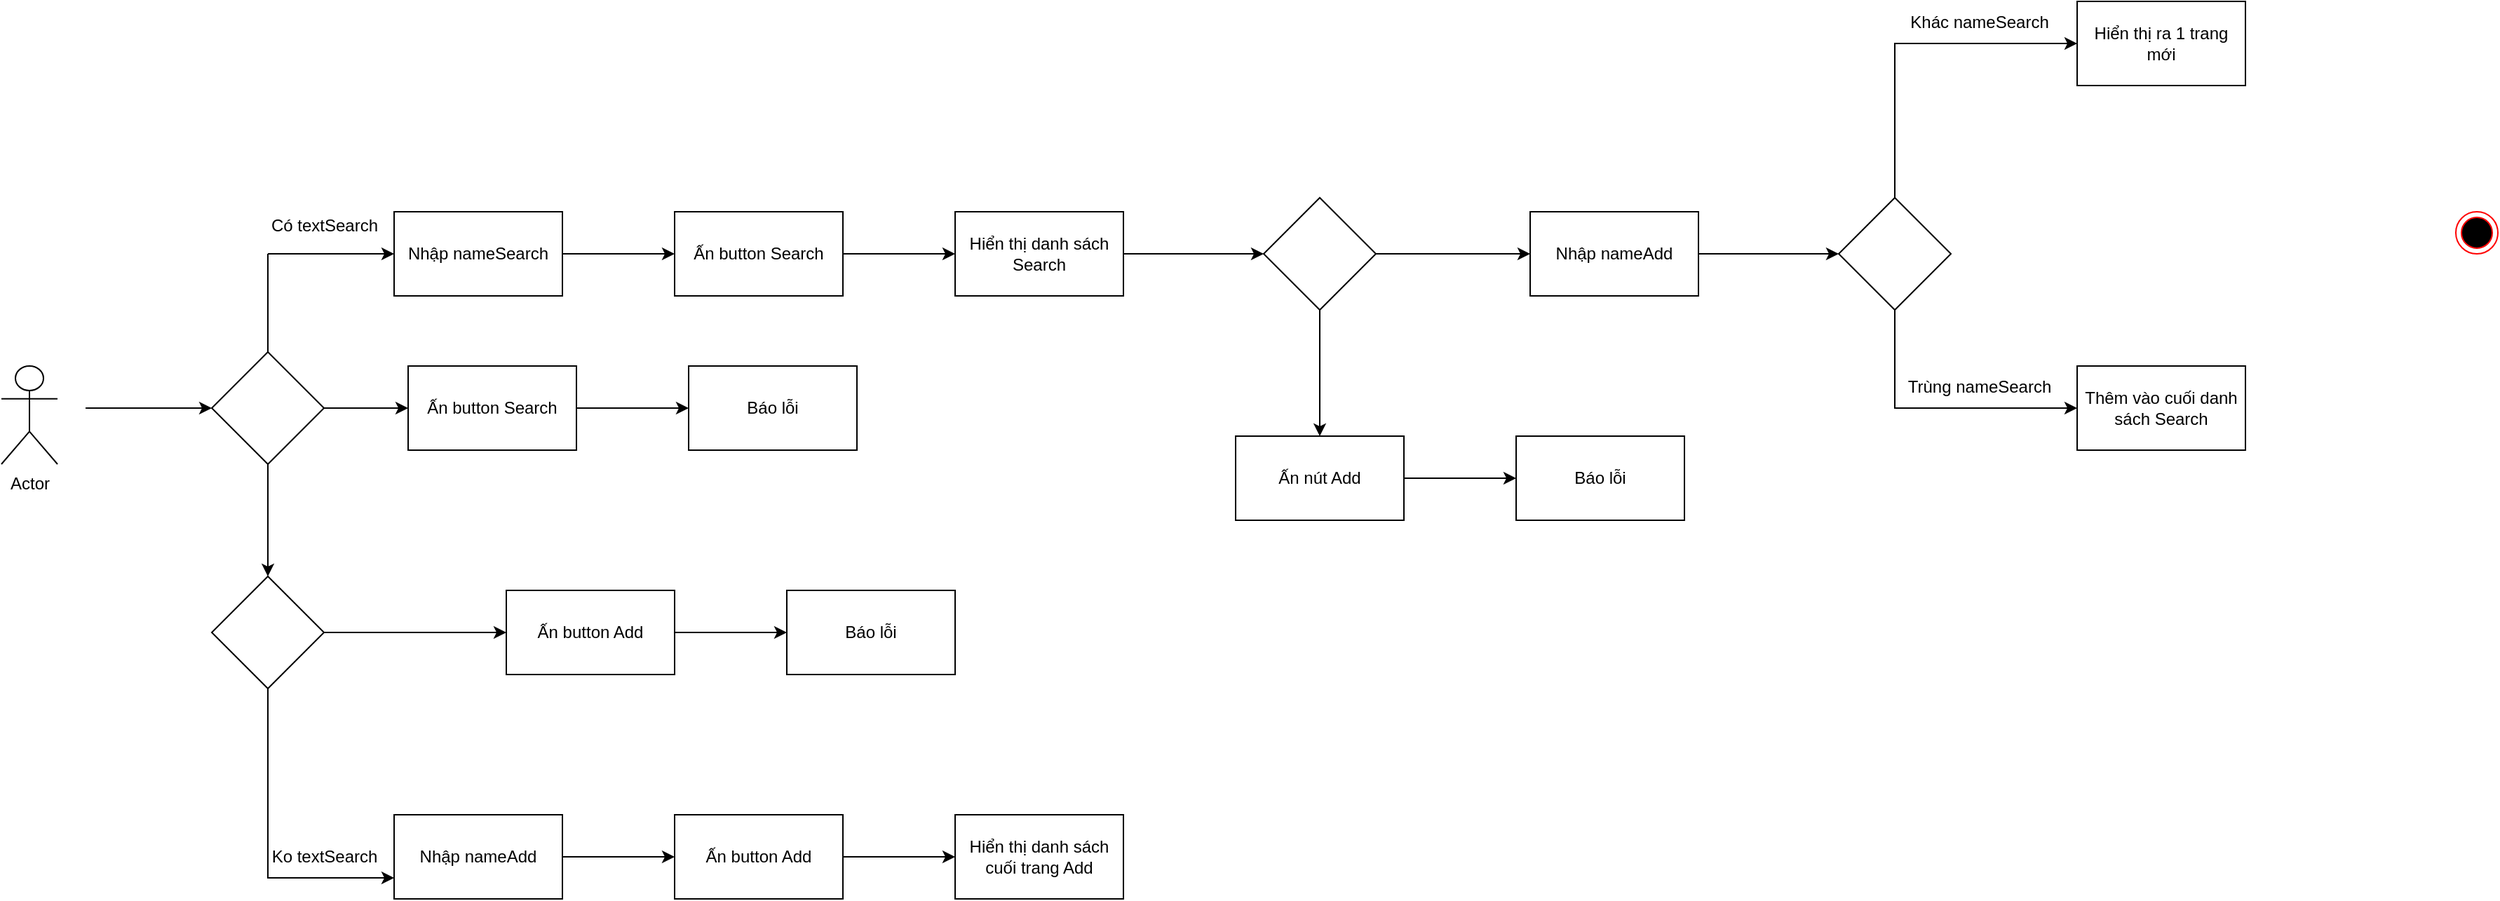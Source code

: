 <mxfile version="20.4.0" type="google" pages="8"><diagram id="C5RBs43oDa-KdzZeNtuy" name="CBA ADD"><mxGraphModel grid="1" page="1" gridSize="10" guides="1" tooltips="1" connect="1" arrows="1" fold="1" pageScale="1" pageWidth="827" pageHeight="1169" math="0" shadow="0"><root><mxCell id="WIyWlLk6GJQsqaUBKTNV-0"/><mxCell id="WIyWlLk6GJQsqaUBKTNV-1" parent="WIyWlLk6GJQsqaUBKTNV-0"/><mxCell id="-ToEHUzj8n80L3Uu_oMu-4" value="Actor" style="shape=umlActor;verticalLabelPosition=bottom;verticalAlign=top;html=1;outlineConnect=0;direction=east;" vertex="1" parent="WIyWlLk6GJQsqaUBKTNV-1"><mxGeometry x="90" y="320" width="40" height="70" as="geometry"/></mxCell><mxCell id="-ToEHUzj8n80L3Uu_oMu-5" value="" style="endArrow=classic;html=1;rounded=0;" edge="1" parent="WIyWlLk6GJQsqaUBKTNV-1"><mxGeometry width="50" height="50" relative="1" as="geometry"><mxPoint x="150" y="350" as="sourcePoint"/><mxPoint x="240" y="350" as="targetPoint"/></mxGeometry></mxCell><mxCell id="-ToEHUzj8n80L3Uu_oMu-33" value="" style="edgeStyle=orthogonalEdgeStyle;rounded=0;orthogonalLoop=1;jettySize=auto;html=1;" edge="1" parent="WIyWlLk6GJQsqaUBKTNV-1" source="-ToEHUzj8n80L3Uu_oMu-6" target="-ToEHUzj8n80L3Uu_oMu-32"><mxGeometry relative="1" as="geometry"/></mxCell><mxCell id="1oNxAM4GYQf7Llzwzpqg-8" value="" style="edgeStyle=orthogonalEdgeStyle;rounded=0;orthogonalLoop=1;jettySize=auto;html=1;" edge="1" parent="WIyWlLk6GJQsqaUBKTNV-1" source="-ToEHUzj8n80L3Uu_oMu-6" target="1oNxAM4GYQf7Llzwzpqg-7"><mxGeometry relative="1" as="geometry"/></mxCell><mxCell id="-ToEHUzj8n80L3Uu_oMu-6" value="" style="rhombus;whiteSpace=wrap;html=1;" vertex="1" parent="WIyWlLk6GJQsqaUBKTNV-1"><mxGeometry x="240" y="310" width="80" height="80" as="geometry"/></mxCell><mxCell id="-ToEHUzj8n80L3Uu_oMu-8" value="" style="endArrow=none;html=1;rounded=0;" edge="1" parent="WIyWlLk6GJQsqaUBKTNV-1"><mxGeometry width="50" height="50" relative="1" as="geometry"><mxPoint x="280" y="310" as="sourcePoint"/><mxPoint x="280" y="240" as="targetPoint"/></mxGeometry></mxCell><mxCell id="-ToEHUzj8n80L3Uu_oMu-9" value="" style="endArrow=classic;html=1;rounded=0;" edge="1" parent="WIyWlLk6GJQsqaUBKTNV-1"><mxGeometry width="50" height="50" relative="1" as="geometry"><mxPoint x="280" y="240" as="sourcePoint"/><mxPoint x="370" y="240" as="targetPoint"/></mxGeometry></mxCell><mxCell id="-ToEHUzj8n80L3Uu_oMu-19" value="" style="edgeStyle=orthogonalEdgeStyle;rounded=0;orthogonalLoop=1;jettySize=auto;html=1;" edge="1" parent="WIyWlLk6GJQsqaUBKTNV-1" source="-ToEHUzj8n80L3Uu_oMu-10" target="-ToEHUzj8n80L3Uu_oMu-18"><mxGeometry relative="1" as="geometry"/></mxCell><mxCell id="-ToEHUzj8n80L3Uu_oMu-10" value="Nhập nameSearch" style="rounded=0;whiteSpace=wrap;html=1;" vertex="1" parent="WIyWlLk6GJQsqaUBKTNV-1"><mxGeometry x="370" y="210" width="120" height="60" as="geometry"/></mxCell><mxCell id="-ToEHUzj8n80L3Uu_oMu-11" value="Có textSearch&lt;br&gt;" style="text;html=1;align=center;verticalAlign=middle;resizable=0;points=[];autosize=1;strokeColor=none;fillColor=none;" vertex="1" parent="WIyWlLk6GJQsqaUBKTNV-1"><mxGeometry x="270" y="205" width="100" height="30" as="geometry"/></mxCell><mxCell id="1oNxAM4GYQf7Llzwzpqg-1" value="" style="edgeStyle=orthogonalEdgeStyle;rounded=0;orthogonalLoop=1;jettySize=auto;html=1;" edge="1" parent="WIyWlLk6GJQsqaUBKTNV-1" source="-ToEHUzj8n80L3Uu_oMu-14" target="1oNxAM4GYQf7Llzwzpqg-0"><mxGeometry relative="1" as="geometry"/></mxCell><mxCell id="-ToEHUzj8n80L3Uu_oMu-14" value="Nhập nameAdd" style="whiteSpace=wrap;html=1;" vertex="1" parent="WIyWlLk6GJQsqaUBKTNV-1"><mxGeometry x="370" y="640" width="120" height="60" as="geometry"/></mxCell><mxCell id="-ToEHUzj8n80L3Uu_oMu-21" value="" style="edgeStyle=orthogonalEdgeStyle;rounded=0;orthogonalLoop=1;jettySize=auto;html=1;" edge="1" parent="WIyWlLk6GJQsqaUBKTNV-1" source="-ToEHUzj8n80L3Uu_oMu-18" target="-ToEHUzj8n80L3Uu_oMu-20"><mxGeometry relative="1" as="geometry"/></mxCell><mxCell id="-ToEHUzj8n80L3Uu_oMu-18" value="Ấn button Search" style="whiteSpace=wrap;html=1;rounded=0;" vertex="1" parent="WIyWlLk6GJQsqaUBKTNV-1"><mxGeometry x="570" y="210" width="120" height="60" as="geometry"/></mxCell><mxCell id="-ToEHUzj8n80L3Uu_oMu-39" value="" style="edgeStyle=orthogonalEdgeStyle;rounded=0;orthogonalLoop=1;jettySize=auto;html=1;" edge="1" parent="WIyWlLk6GJQsqaUBKTNV-1" source="-ToEHUzj8n80L3Uu_oMu-20" target="-ToEHUzj8n80L3Uu_oMu-38"><mxGeometry relative="1" as="geometry"/></mxCell><mxCell id="-ToEHUzj8n80L3Uu_oMu-20" value="Hiển thị danh sách Search" style="whiteSpace=wrap;html=1;rounded=0;" vertex="1" parent="WIyWlLk6GJQsqaUBKTNV-1"><mxGeometry x="770" y="210" width="120" height="60" as="geometry"/></mxCell><mxCell id="-ToEHUzj8n80L3Uu_oMu-25" value="" style="edgeStyle=orthogonalEdgeStyle;rounded=0;orthogonalLoop=1;jettySize=auto;html=1;" edge="1" parent="WIyWlLk6GJQsqaUBKTNV-1" source="-ToEHUzj8n80L3Uu_oMu-22" target="-ToEHUzj8n80L3Uu_oMu-24"><mxGeometry relative="1" as="geometry"/></mxCell><mxCell id="-ToEHUzj8n80L3Uu_oMu-22" value="Nhập nameAdd" style="whiteSpace=wrap;html=1;rounded=0;" vertex="1" parent="WIyWlLk6GJQsqaUBKTNV-1"><mxGeometry x="1180" y="210" width="120" height="60" as="geometry"/></mxCell><mxCell id="-ToEHUzj8n80L3Uu_oMu-27" value="" style="edgeStyle=orthogonalEdgeStyle;rounded=0;orthogonalLoop=1;jettySize=auto;html=1;" edge="1" parent="WIyWlLk6GJQsqaUBKTNV-1" source="-ToEHUzj8n80L3Uu_oMu-24" target="-ToEHUzj8n80L3Uu_oMu-26"><mxGeometry relative="1" as="geometry"><Array as="points"><mxPoint x="1440" y="90"/></Array></mxGeometry></mxCell><mxCell id="-ToEHUzj8n80L3Uu_oMu-30" value="" style="edgeStyle=orthogonalEdgeStyle;rounded=0;orthogonalLoop=1;jettySize=auto;html=1;" edge="1" parent="WIyWlLk6GJQsqaUBKTNV-1" source="-ToEHUzj8n80L3Uu_oMu-24" target="-ToEHUzj8n80L3Uu_oMu-29"><mxGeometry relative="1" as="geometry"><Array as="points"><mxPoint x="1440" y="350"/></Array></mxGeometry></mxCell><mxCell id="-ToEHUzj8n80L3Uu_oMu-24" value="" style="rhombus;whiteSpace=wrap;html=1;rounded=0;" vertex="1" parent="WIyWlLk6GJQsqaUBKTNV-1"><mxGeometry x="1400" y="200" width="80" height="80" as="geometry"/></mxCell><mxCell id="-ToEHUzj8n80L3Uu_oMu-26" value="Hiển thị ra 1 trang mới" style="whiteSpace=wrap;html=1;rounded=0;" vertex="1" parent="WIyWlLk6GJQsqaUBKTNV-1"><mxGeometry x="1570" y="60" width="120" height="60" as="geometry"/></mxCell><mxCell id="-ToEHUzj8n80L3Uu_oMu-28" value="Khác nameSearch" style="text;html=1;align=center;verticalAlign=middle;resizable=0;points=[];autosize=1;strokeColor=none;fillColor=none;" vertex="1" parent="WIyWlLk6GJQsqaUBKTNV-1"><mxGeometry x="1440" y="60" width="120" height="30" as="geometry"/></mxCell><mxCell id="-ToEHUzj8n80L3Uu_oMu-29" value="Thêm vào cuối danh sách Search" style="whiteSpace=wrap;html=1;rounded=0;" vertex="1" parent="WIyWlLk6GJQsqaUBKTNV-1"><mxGeometry x="1570" y="320" width="120" height="60" as="geometry"/></mxCell><mxCell id="-ToEHUzj8n80L3Uu_oMu-31" value="Trùng nameSearch" style="text;html=1;align=center;verticalAlign=middle;resizable=0;points=[];autosize=1;strokeColor=none;fillColor=none;" vertex="1" parent="WIyWlLk6GJQsqaUBKTNV-1"><mxGeometry x="1435" y="320" width="130" height="30" as="geometry"/></mxCell><mxCell id="-ToEHUzj8n80L3Uu_oMu-35" value="" style="edgeStyle=orthogonalEdgeStyle;rounded=0;orthogonalLoop=1;jettySize=auto;html=1;" edge="1" parent="WIyWlLk6GJQsqaUBKTNV-1" source="-ToEHUzj8n80L3Uu_oMu-32" target="-ToEHUzj8n80L3Uu_oMu-34"><mxGeometry relative="1" as="geometry"/></mxCell><mxCell id="-ToEHUzj8n80L3Uu_oMu-32" value="Ấn button Search" style="whiteSpace=wrap;html=1;" vertex="1" parent="WIyWlLk6GJQsqaUBKTNV-1"><mxGeometry x="380" y="320" width="120" height="60" as="geometry"/></mxCell><mxCell id="-ToEHUzj8n80L3Uu_oMu-34" value="Báo lỗi" style="whiteSpace=wrap;html=1;" vertex="1" parent="WIyWlLk6GJQsqaUBKTNV-1"><mxGeometry x="580" y="320" width="120" height="60" as="geometry"/></mxCell><mxCell id="-ToEHUzj8n80L3Uu_oMu-40" style="edgeStyle=orthogonalEdgeStyle;rounded=0;orthogonalLoop=1;jettySize=auto;html=1;" edge="1" parent="WIyWlLk6GJQsqaUBKTNV-1" source="-ToEHUzj8n80L3Uu_oMu-38" target="-ToEHUzj8n80L3Uu_oMu-22"><mxGeometry relative="1" as="geometry"/></mxCell><mxCell id="-ToEHUzj8n80L3Uu_oMu-42" value="" style="edgeStyle=orthogonalEdgeStyle;rounded=0;orthogonalLoop=1;jettySize=auto;html=1;" edge="1" parent="WIyWlLk6GJQsqaUBKTNV-1" source="-ToEHUzj8n80L3Uu_oMu-38" target="-ToEHUzj8n80L3Uu_oMu-41"><mxGeometry relative="1" as="geometry"/></mxCell><mxCell id="-ToEHUzj8n80L3Uu_oMu-38" value="" style="rhombus;whiteSpace=wrap;html=1;rounded=0;" vertex="1" parent="WIyWlLk6GJQsqaUBKTNV-1"><mxGeometry x="990" y="200" width="80" height="80" as="geometry"/></mxCell><mxCell id="-ToEHUzj8n80L3Uu_oMu-48" value="" style="edgeStyle=orthogonalEdgeStyle;rounded=0;orthogonalLoop=1;jettySize=auto;html=1;" edge="1" parent="WIyWlLk6GJQsqaUBKTNV-1" source="-ToEHUzj8n80L3Uu_oMu-41" target="-ToEHUzj8n80L3Uu_oMu-47"><mxGeometry relative="1" as="geometry"/></mxCell><mxCell id="-ToEHUzj8n80L3Uu_oMu-41" value="Ấn nút Add" style="whiteSpace=wrap;html=1;rounded=0;" vertex="1" parent="WIyWlLk6GJQsqaUBKTNV-1"><mxGeometry x="970" y="370" width="120" height="60" as="geometry"/></mxCell><mxCell id="-ToEHUzj8n80L3Uu_oMu-47" value="Báo lỗi" style="whiteSpace=wrap;html=1;rounded=0;" vertex="1" parent="WIyWlLk6GJQsqaUBKTNV-1"><mxGeometry x="1170" y="370" width="120" height="60" as="geometry"/></mxCell><mxCell id="-ToEHUzj8n80L3Uu_oMu-49" value="" style="ellipse;html=1;shape=endState;fillColor=#000000;strokeColor=#ff0000;" vertex="1" parent="WIyWlLk6GJQsqaUBKTNV-1"><mxGeometry x="1840" y="210" width="30" height="30" as="geometry"/></mxCell><mxCell id="1oNxAM4GYQf7Llzwzpqg-4" value="" style="edgeStyle=orthogonalEdgeStyle;rounded=0;orthogonalLoop=1;jettySize=auto;html=1;" edge="1" parent="WIyWlLk6GJQsqaUBKTNV-1" source="1oNxAM4GYQf7Llzwzpqg-0" target="1oNxAM4GYQf7Llzwzpqg-3"><mxGeometry relative="1" as="geometry"/></mxCell><mxCell id="1oNxAM4GYQf7Llzwzpqg-0" value="Ấn button Add" style="whiteSpace=wrap;html=1;" vertex="1" parent="WIyWlLk6GJQsqaUBKTNV-1"><mxGeometry x="570" y="640" width="120" height="60" as="geometry"/></mxCell><mxCell id="1oNxAM4GYQf7Llzwzpqg-3" value="Hiển thị danh sách cuối trang Add" style="whiteSpace=wrap;html=1;" vertex="1" parent="WIyWlLk6GJQsqaUBKTNV-1"><mxGeometry x="770" y="640" width="120" height="60" as="geometry"/></mxCell><mxCell id="1oNxAM4GYQf7Llzwzpqg-6" value="Ko textSearch" style="text;html=1;align=center;verticalAlign=middle;resizable=0;points=[];autosize=1;strokeColor=none;fillColor=none;" vertex="1" parent="WIyWlLk6GJQsqaUBKTNV-1"><mxGeometry x="270" y="655" width="100" height="30" as="geometry"/></mxCell><mxCell id="1oNxAM4GYQf7Llzwzpqg-9" style="edgeStyle=orthogonalEdgeStyle;rounded=0;orthogonalLoop=1;jettySize=auto;html=1;entryX=0;entryY=0.75;entryDx=0;entryDy=0;" edge="1" parent="WIyWlLk6GJQsqaUBKTNV-1" source="1oNxAM4GYQf7Llzwzpqg-7" target="-ToEHUzj8n80L3Uu_oMu-14"><mxGeometry relative="1" as="geometry"><Array as="points"><mxPoint x="280" y="685"/></Array></mxGeometry></mxCell><mxCell id="1oNxAM4GYQf7Llzwzpqg-14" style="edgeStyle=orthogonalEdgeStyle;rounded=0;orthogonalLoop=1;jettySize=auto;html=1;entryX=0;entryY=0.5;entryDx=0;entryDy=0;" edge="1" parent="WIyWlLk6GJQsqaUBKTNV-1" source="1oNxAM4GYQf7Llzwzpqg-7" target="1oNxAM4GYQf7Llzwzpqg-11"><mxGeometry relative="1" as="geometry"/></mxCell><mxCell id="1oNxAM4GYQf7Llzwzpqg-7" value="" style="rhombus;whiteSpace=wrap;html=1;" vertex="1" parent="WIyWlLk6GJQsqaUBKTNV-1"><mxGeometry x="240" y="470" width="80" height="80" as="geometry"/></mxCell><mxCell id="1oNxAM4GYQf7Llzwzpqg-10" value="" style="edgeStyle=orthogonalEdgeStyle;rounded=0;orthogonalLoop=1;jettySize=auto;html=1;" edge="1" parent="WIyWlLk6GJQsqaUBKTNV-1" source="1oNxAM4GYQf7Llzwzpqg-11" target="1oNxAM4GYQf7Llzwzpqg-12"><mxGeometry relative="1" as="geometry"/></mxCell><mxCell id="1oNxAM4GYQf7Llzwzpqg-11" value="Ấn button Add&lt;br&gt;" style="whiteSpace=wrap;html=1;" vertex="1" parent="WIyWlLk6GJQsqaUBKTNV-1"><mxGeometry x="450" y="480" width="120" height="60" as="geometry"/></mxCell><mxCell id="1oNxAM4GYQf7Llzwzpqg-12" value="Báo lỗi" style="whiteSpace=wrap;html=1;" vertex="1" parent="WIyWlLk6GJQsqaUBKTNV-1"><mxGeometry x="650" y="480" width="120" height="60" as="geometry"/></mxCell></root></mxGraphModel></diagram><diagram id="KafvYDN9HYYVgysr1Pv4" name="CBA DELETE"><mxGraphModel grid="1" page="1" gridSize="10" guides="1" tooltips="1" connect="1" arrows="1" fold="1" pageScale="1" pageWidth="827" pageHeight="1169" math="0" shadow="0"><root><mxCell id="0"/><mxCell id="1" parent="0"/><mxCell id="WTd8KWhECKUCyfHSIELR-2" value="" style="edgeStyle=orthogonalEdgeStyle;rounded=0;orthogonalLoop=1;jettySize=auto;html=1;" edge="1" parent="1" source="s2BzlWejzPxfMiKKsItt-1" target="WTd8KWhECKUCyfHSIELR-1"><mxGeometry relative="1" as="geometry"/></mxCell><mxCell id="s2BzlWejzPxfMiKKsItt-1" value="Actor" style="shape=umlActor;verticalLabelPosition=bottom;verticalAlign=top;html=1;outlineConnect=0;" vertex="1" parent="1"><mxGeometry x="60" y="310" width="30" height="60" as="geometry"/></mxCell><mxCell id="WTd8KWhECKUCyfHSIELR-4" value="" style="edgeStyle=orthogonalEdgeStyle;rounded=0;orthogonalLoop=1;jettySize=auto;html=1;" edge="1" parent="1" target="WTd8KWhECKUCyfHSIELR-3"><mxGeometry relative="1" as="geometry"><mxPoint x="185" y="305" as="sourcePoint"/><Array as="points"><mxPoint x="185" y="185"/></Array></mxGeometry></mxCell><mxCell id="WTd8KWhECKUCyfHSIELR-43" style="edgeStyle=orthogonalEdgeStyle;rounded=0;orthogonalLoop=1;jettySize=auto;html=1;exitX=0.5;exitY=1;exitDx=0;exitDy=0;entryX=0;entryY=0.5;entryDx=0;entryDy=0;" edge="1" parent="1" source="WTd8KWhECKUCyfHSIELR-1" target="WTd8KWhECKUCyfHSIELR-34"><mxGeometry relative="1" as="geometry"/></mxCell><mxCell id="WTd8KWhECKUCyfHSIELR-1" value="" style="rhombus;whiteSpace=wrap;html=1;verticalAlign=top;" vertex="1" parent="1"><mxGeometry x="145" y="300" width="80" height="80" as="geometry"/></mxCell><mxCell id="WTd8KWhECKUCyfHSIELR-7" value="" style="edgeStyle=orthogonalEdgeStyle;rounded=0;orthogonalLoop=1;jettySize=auto;html=1;" edge="1" parent="1" source="WTd8KWhECKUCyfHSIELR-3" target="WTd8KWhECKUCyfHSIELR-6"><mxGeometry relative="1" as="geometry"/></mxCell><mxCell id="WTd8KWhECKUCyfHSIELR-3" value="Ấn nút delete" style="whiteSpace=wrap;html=1;verticalAlign=top;" vertex="1" parent="1"><mxGeometry x="294" y="155" width="120" height="60" as="geometry"/></mxCell><mxCell id="WTd8KWhECKUCyfHSIELR-5" value="Có nameSearch" style="text;html=1;align=center;verticalAlign=middle;resizable=0;points=[];autosize=1;strokeColor=none;fillColor=none;" vertex="1" parent="1"><mxGeometry x="180" y="150" width="110" height="30" as="geometry"/></mxCell><mxCell id="WTd8KWhECKUCyfHSIELR-9" value="" style="edgeStyle=orthogonalEdgeStyle;rounded=0;orthogonalLoop=1;jettySize=auto;html=1;" edge="1" parent="1" source="WTd8KWhECKUCyfHSIELR-6" target="WTd8KWhECKUCyfHSIELR-8"><mxGeometry relative="1" as="geometry"/></mxCell><mxCell id="WTd8KWhECKUCyfHSIELR-12" value="" style="edgeStyle=orthogonalEdgeStyle;rounded=0;orthogonalLoop=1;jettySize=auto;html=1;" edge="1" parent="1" source="WTd8KWhECKUCyfHSIELR-6"><mxGeometry relative="1" as="geometry"><mxPoint x="720" y="345" as="targetPoint"/><Array as="points"><mxPoint x="554" y="265"/><mxPoint x="554" y="265"/></Array></mxGeometry></mxCell><mxCell id="WTd8KWhECKUCyfHSIELR-15" value="" style="edgeStyle=orthogonalEdgeStyle;rounded=0;orthogonalLoop=1;jettySize=auto;html=1;" edge="1" parent="1" source="WTd8KWhECKUCyfHSIELR-6"><mxGeometry relative="1" as="geometry"><mxPoint x="720" y="55" as="targetPoint"/><Array as="points"><mxPoint x="554" y="95"/><mxPoint x="554" y="95"/></Array></mxGeometry></mxCell><mxCell id="WTd8KWhECKUCyfHSIELR-6" value="" style="rhombus;whiteSpace=wrap;html=1;verticalAlign=top;" vertex="1" parent="1"><mxGeometry x="514" y="145" width="80" height="80" as="geometry"/></mxCell><mxCell id="WTd8KWhECKUCyfHSIELR-8" value="Hiển thị về trang trước" style="whiteSpace=wrap;html=1;verticalAlign=top;" vertex="1" parent="1"><mxGeometry x="720" y="155" width="120" height="60" as="geometry"/></mxCell><mxCell id="WTd8KWhECKUCyfHSIELR-10" value="&amp;lt;= 1 phần tử" style="text;html=1;align=center;verticalAlign=middle;resizable=0;points=[];autosize=1;strokeColor=none;fillColor=none;" vertex="1" parent="1"><mxGeometry x="620" y="155" width="90" height="30" as="geometry"/></mxCell><mxCell id="WTd8KWhECKUCyfHSIELR-11" value="Hiển thị danh sách dl trang đó" style="whiteSpace=wrap;html=1;verticalAlign=top;" vertex="1" parent="1"><mxGeometry x="720" y="310" width="120" height="60" as="geometry"/></mxCell><mxCell id="WTd8KWhECKUCyfHSIELR-13" value="&amp;nbsp; 1 &amp;lt;= số phần tử &amp;lt;= limit" style="text;html=1;align=center;verticalAlign=middle;resizable=0;points=[];autosize=1;strokeColor=none;fillColor=none;" vertex="1" parent="1"><mxGeometry x="540" y="320" width="160" height="30" as="geometry"/></mxCell><mxCell id="WTd8KWhECKUCyfHSIELR-14" value="Hiển thị button 1" style="whiteSpace=wrap;html=1;verticalAlign=top;" vertex="1" parent="1"><mxGeometry x="720" y="20" width="120" height="60" as="geometry"/></mxCell><mxCell id="WTd8KWhECKUCyfHSIELR-17" value="totalPage = 1 &amp;amp; số phần tử &amp;lt; 1" style="text;html=1;align=center;verticalAlign=middle;resizable=0;points=[];autosize=1;strokeColor=none;fillColor=none;" vertex="1" parent="1"><mxGeometry x="535" y="25" width="190" height="30" as="geometry"/></mxCell><mxCell id="WTd8KWhECKUCyfHSIELR-21" value="Ko name Search" style="text;html=1;align=center;verticalAlign=middle;resizable=0;points=[];autosize=1;strokeColor=none;fillColor=none;" vertex="1" parent="1"><mxGeometry x="180" y="470" width="110" height="30" as="geometry"/></mxCell><mxCell id="WTd8KWhECKUCyfHSIELR-33" value="" style="edgeStyle=orthogonalEdgeStyle;rounded=0;orthogonalLoop=1;jettySize=auto;html=1;" edge="1" parent="1" source="WTd8KWhECKUCyfHSIELR-34" target="WTd8KWhECKUCyfHSIELR-39"><mxGeometry relative="1" as="geometry"/></mxCell><mxCell id="WTd8KWhECKUCyfHSIELR-34" value="Ấn nút delete" style="whiteSpace=wrap;html=1;verticalAlign=top;" vertex="1" parent="1"><mxGeometry x="404" y="520" width="120" height="60" as="geometry"/></mxCell><mxCell id="WTd8KWhECKUCyfHSIELR-36" value="" style="edgeStyle=orthogonalEdgeStyle;rounded=0;orthogonalLoop=1;jettySize=auto;html=1;" edge="1" parent="1" source="WTd8KWhECKUCyfHSIELR-39" target="WTd8KWhECKUCyfHSIELR-40"><mxGeometry relative="1" as="geometry"/></mxCell><mxCell id="WTd8KWhECKUCyfHSIELR-37" value="" style="edgeStyle=orthogonalEdgeStyle;rounded=0;orthogonalLoop=1;jettySize=auto;html=1;" edge="1" parent="1" source="WTd8KWhECKUCyfHSIELR-39"><mxGeometry relative="1" as="geometry"><mxPoint x="830" y="710" as="targetPoint"/><Array as="points"><mxPoint x="664" y="630"/><mxPoint x="664" y="630"/></Array></mxGeometry></mxCell><mxCell id="WTd8KWhECKUCyfHSIELR-38" value="" style="edgeStyle=orthogonalEdgeStyle;rounded=0;orthogonalLoop=1;jettySize=auto;html=1;" edge="1" parent="1" source="WTd8KWhECKUCyfHSIELR-39"><mxGeometry relative="1" as="geometry"><mxPoint x="830" y="420" as="targetPoint"/><Array as="points"><mxPoint x="664" y="460"/><mxPoint x="664" y="460"/></Array></mxGeometry></mxCell><mxCell id="WTd8KWhECKUCyfHSIELR-39" value="" style="rhombus;whiteSpace=wrap;html=1;verticalAlign=top;" vertex="1" parent="1"><mxGeometry x="624" y="510" width="80" height="80" as="geometry"/></mxCell><mxCell id="WTd8KWhECKUCyfHSIELR-40" value="Hiển thị về trang trước" style="whiteSpace=wrap;html=1;verticalAlign=top;" vertex="1" parent="1"><mxGeometry x="830" y="520" width="120" height="60" as="geometry"/></mxCell><mxCell id="WTd8KWhECKUCyfHSIELR-41" value="&amp;lt;= 1 phần tử" style="text;html=1;align=center;verticalAlign=middle;resizable=0;points=[];autosize=1;strokeColor=none;fillColor=none;" vertex="1" parent="1"><mxGeometry x="730" y="520" width="90" height="30" as="geometry"/></mxCell><mxCell id="WTd8KWhECKUCyfHSIELR-42" value="&amp;nbsp; 1 &amp;lt;= số phần tử &amp;lt;= limit" style="text;html=1;align=center;verticalAlign=middle;resizable=0;points=[];autosize=1;strokeColor=none;fillColor=none;" vertex="1" parent="1"><mxGeometry x="650" y="685" width="160" height="30" as="geometry"/></mxCell><mxCell id="WTd8KWhECKUCyfHSIELR-44" value="totalPage = 1 &amp;amp; số phần tử &amp;lt; 1" style="text;html=1;align=center;verticalAlign=middle;resizable=0;points=[];autosize=1;strokeColor=none;fillColor=none;" vertex="1" parent="1"><mxGeometry x="624" y="380" width="190" height="30" as="geometry"/></mxCell><mxCell id="WTd8KWhECKUCyfHSIELR-45" value="Hiển thị button 1" style="whiteSpace=wrap;html=1;verticalAlign=top;" vertex="1" parent="1"><mxGeometry x="830" y="390" width="120" height="60" as="geometry"/></mxCell><mxCell id="WTd8KWhECKUCyfHSIELR-46" value="Hiển thị danh sách dl trang đó" style="whiteSpace=wrap;html=1;verticalAlign=top;" vertex="1" parent="1"><mxGeometry x="830" y="680" width="120" height="60" as="geometry"/></mxCell></root></mxGraphModel></diagram><diagram id="_7bbmhJKWWaT3qjYnNOg" name="CBA UPDATE"><mxGraphModel grid="1" page="1" gridSize="10" guides="1" tooltips="1" connect="1" arrows="1" fold="1" pageScale="1" pageWidth="827" pageHeight="1169" math="0" shadow="0"><root><mxCell id="0"/><mxCell id="1" parent="0"/><mxCell id="n9GqhQC-Miqgk_x9t1S9-4" value="" style="edgeStyle=orthogonalEdgeStyle;rounded=0;orthogonalLoop=1;jettySize=auto;html=1;" edge="1" parent="1" source="n9GqhQC-Miqgk_x9t1S9-1" target="n9GqhQC-Miqgk_x9t1S9-3"><mxGeometry relative="1" as="geometry"/></mxCell><mxCell id="n9GqhQC-Miqgk_x9t1S9-1" value="Actor" style="shape=umlActor;verticalLabelPosition=bottom;verticalAlign=top;html=1;outlineConnect=0;" vertex="1" parent="1"><mxGeometry x="90" y="430" width="30" height="60" as="geometry"/></mxCell><mxCell id="n9GqhQC-Miqgk_x9t1S9-6" value="" style="edgeStyle=orthogonalEdgeStyle;rounded=0;orthogonalLoop=1;jettySize=auto;html=1;" edge="1" parent="1" source="n9GqhQC-Miqgk_x9t1S9-3" target="n9GqhQC-Miqgk_x9t1S9-5"><mxGeometry relative="1" as="geometry"><Array as="points"><mxPoint x="215" y="310"/></Array></mxGeometry></mxCell><mxCell id="n9GqhQC-Miqgk_x9t1S9-14" value="" style="edgeStyle=orthogonalEdgeStyle;rounded=0;orthogonalLoop=1;jettySize=auto;html=1;" edge="1" parent="1" source="n9GqhQC-Miqgk_x9t1S9-3" target="n9GqhQC-Miqgk_x9t1S9-13"><mxGeometry relative="1" as="geometry"/></mxCell><mxCell id="_9nFmboLkXXPiiM24Too-22" value="" style="edgeStyle=orthogonalEdgeStyle;rounded=0;orthogonalLoop=1;jettySize=auto;html=1;" edge="1" parent="1" source="n9GqhQC-Miqgk_x9t1S9-3" target="_9nFmboLkXXPiiM24Too-21"><mxGeometry relative="1" as="geometry"/></mxCell><mxCell id="n9GqhQC-Miqgk_x9t1S9-3" value="" style="rhombus;whiteSpace=wrap;html=1;verticalAlign=top;" vertex="1" parent="1"><mxGeometry x="175" y="420" width="80" height="80" as="geometry"/></mxCell><mxCell id="n9GqhQC-Miqgk_x9t1S9-12" value="" style="edgeStyle=orthogonalEdgeStyle;rounded=0;orthogonalLoop=1;jettySize=auto;html=1;" edge="1" parent="1" source="n9GqhQC-Miqgk_x9t1S9-5" target="n9GqhQC-Miqgk_x9t1S9-11"><mxGeometry relative="1" as="geometry"/></mxCell><mxCell id="n9GqhQC-Miqgk_x9t1S9-5" value="Nhập nameSearch" style="whiteSpace=wrap;html=1;verticalAlign=top;" vertex="1" parent="1"><mxGeometry x="315" y="280" width="120" height="60" as="geometry"/></mxCell><mxCell id="n9GqhQC-Miqgk_x9t1S9-9" value="Có textSearch&lt;br&gt;" style="text;html=1;align=center;verticalAlign=middle;resizable=0;points=[];autosize=1;strokeColor=none;fillColor=none;" vertex="1" parent="1"><mxGeometry x="210" y="275" width="100" height="30" as="geometry"/></mxCell><mxCell id="Ch3WouVjubbKxCoLgIpb-2" value="" style="edgeStyle=orthogonalEdgeStyle;rounded=0;orthogonalLoop=1;jettySize=auto;html=1;" edge="1" parent="1" source="n9GqhQC-Miqgk_x9t1S9-11" target="Ch3WouVjubbKxCoLgIpb-1"><mxGeometry relative="1" as="geometry"/></mxCell><mxCell id="n9GqhQC-Miqgk_x9t1S9-11" value="Ấn nút Search" style="whiteSpace=wrap;html=1;verticalAlign=top;" vertex="1" parent="1"><mxGeometry x="515" y="280" width="120" height="60" as="geometry"/></mxCell><mxCell id="n9GqhQC-Miqgk_x9t1S9-16" value="" style="edgeStyle=orthogonalEdgeStyle;rounded=0;orthogonalLoop=1;jettySize=auto;html=1;" edge="1" parent="1" source="n9GqhQC-Miqgk_x9t1S9-13" target="n9GqhQC-Miqgk_x9t1S9-15"><mxGeometry relative="1" as="geometry"/></mxCell><mxCell id="n9GqhQC-Miqgk_x9t1S9-13" value="Ấn nút Search" style="whiteSpace=wrap;html=1;verticalAlign=top;" vertex="1" parent="1"><mxGeometry x="315" y="430" width="120" height="60" as="geometry"/></mxCell><mxCell id="n9GqhQC-Miqgk_x9t1S9-15" value="Báo lỗi" style="whiteSpace=wrap;html=1;verticalAlign=top;" vertex="1" parent="1"><mxGeometry x="515" y="430" width="120" height="60" as="geometry"/></mxCell><mxCell id="Ch3WouVjubbKxCoLgIpb-8" value="" style="edgeStyle=orthogonalEdgeStyle;rounded=0;orthogonalLoop=1;jettySize=auto;html=1;" edge="1" parent="1" source="Ch3WouVjubbKxCoLgIpb-1" target="Ch3WouVjubbKxCoLgIpb-7"><mxGeometry relative="1" as="geometry"/></mxCell><mxCell id="Ch3WouVjubbKxCoLgIpb-1" value="Hiển thị danh sách Search" style="whiteSpace=wrap;html=1;verticalAlign=top;" vertex="1" parent="1"><mxGeometry x="715" y="280" width="120" height="60" as="geometry"/></mxCell><mxCell id="_9nFmboLkXXPiiM24Too-2" value="" style="edgeStyle=orthogonalEdgeStyle;rounded=0;orthogonalLoop=1;jettySize=auto;html=1;" edge="1" parent="1" source="Ch3WouVjubbKxCoLgIpb-7" target="_9nFmboLkXXPiiM24Too-1"><mxGeometry relative="1" as="geometry"/></mxCell><mxCell id="_9nFmboLkXXPiiM24Too-6" value="" style="edgeStyle=orthogonalEdgeStyle;rounded=0;orthogonalLoop=1;jettySize=auto;html=1;" edge="1" parent="1" source="Ch3WouVjubbKxCoLgIpb-7" target="_9nFmboLkXXPiiM24Too-5"><mxGeometry relative="1" as="geometry"/></mxCell><mxCell id="Ch3WouVjubbKxCoLgIpb-7" value="" style="rhombus;whiteSpace=wrap;html=1;verticalAlign=top;" vertex="1" parent="1"><mxGeometry x="900" y="270" width="80" height="80" as="geometry"/></mxCell><mxCell id="_9nFmboLkXXPiiM24Too-4" value="" style="edgeStyle=orthogonalEdgeStyle;rounded=0;orthogonalLoop=1;jettySize=auto;html=1;" edge="1" parent="1" source="_9nFmboLkXXPiiM24Too-1" target="_9nFmboLkXXPiiM24Too-3"><mxGeometry relative="1" as="geometry"/></mxCell><mxCell id="_9nFmboLkXXPiiM24Too-1" value="Ấn nút Update" style="whiteSpace=wrap;html=1;verticalAlign=top;" vertex="1" parent="1"><mxGeometry x="880" y="440" width="120" height="60" as="geometry"/></mxCell><mxCell id="_9nFmboLkXXPiiM24Too-3" value="Báo lỗi" style="whiteSpace=wrap;html=1;verticalAlign=top;" vertex="1" parent="1"><mxGeometry x="1080" y="440" width="120" height="60" as="geometry"/></mxCell><mxCell id="_9nFmboLkXXPiiM24Too-8" value="" style="edgeStyle=orthogonalEdgeStyle;rounded=0;orthogonalLoop=1;jettySize=auto;html=1;" edge="1" parent="1" source="_9nFmboLkXXPiiM24Too-5" target="_9nFmboLkXXPiiM24Too-7"><mxGeometry relative="1" as="geometry"/></mxCell><mxCell id="_9nFmboLkXXPiiM24Too-5" value="Ấn nút EDIT" style="whiteSpace=wrap;html=1;verticalAlign=top;" vertex="1" parent="1"><mxGeometry x="1040" y="280" width="120" height="60" as="geometry"/></mxCell><mxCell id="_9nFmboLkXXPiiM24Too-10" value="" style="edgeStyle=orthogonalEdgeStyle;rounded=0;orthogonalLoop=1;jettySize=auto;html=1;" edge="1" parent="1" source="_9nFmboLkXXPiiM24Too-7" target="_9nFmboLkXXPiiM24Too-9"><mxGeometry relative="1" as="geometry"/></mxCell><mxCell id="_9nFmboLkXXPiiM24Too-7" value="Nhập nameUpdate" style="whiteSpace=wrap;html=1;verticalAlign=top;" vertex="1" parent="1"><mxGeometry x="1240" y="280" width="120" height="60" as="geometry"/></mxCell><mxCell id="_9nFmboLkXXPiiM24Too-14" value="" style="edgeStyle=orthogonalEdgeStyle;rounded=0;orthogonalLoop=1;jettySize=auto;html=1;" edge="1" parent="1" source="_9nFmboLkXXPiiM24Too-9" target="_9nFmboLkXXPiiM24Too-13"><mxGeometry relative="1" as="geometry"/></mxCell><mxCell id="_9nFmboLkXXPiiM24Too-9" value="Ấn nút Update" style="whiteSpace=wrap;html=1;verticalAlign=top;" vertex="1" parent="1"><mxGeometry x="1440" y="280" width="120" height="60" as="geometry"/></mxCell><mxCell id="_9nFmboLkXXPiiM24Too-16" value="" style="edgeStyle=orthogonalEdgeStyle;rounded=0;orthogonalLoop=1;jettySize=auto;html=1;" edge="1" parent="1" source="_9nFmboLkXXPiiM24Too-13" target="_9nFmboLkXXPiiM24Too-15"><mxGeometry relative="1" as="geometry"><Array as="points"><mxPoint x="1710" y="150"/></Array></mxGeometry></mxCell><mxCell id="_9nFmboLkXXPiiM24Too-19" value="" style="edgeStyle=orthogonalEdgeStyle;rounded=0;orthogonalLoop=1;jettySize=auto;html=1;" edge="1" parent="1" source="_9nFmboLkXXPiiM24Too-13" target="_9nFmboLkXXPiiM24Too-18"><mxGeometry relative="1" as="geometry"><Array as="points"><mxPoint x="1710" y="470"/></Array></mxGeometry></mxCell><mxCell id="_9nFmboLkXXPiiM24Too-13" value="" style="rhombus;whiteSpace=wrap;html=1;verticalAlign=top;" vertex="1" parent="1"><mxGeometry x="1670" y="270" width="80" height="80" as="geometry"/></mxCell><mxCell id="_9nFmboLkXXPiiM24Too-15" value="Hiển thị trong danh sách Update" style="whiteSpace=wrap;html=1;verticalAlign=top;" vertex="1" parent="1"><mxGeometry x="1800" y="120" width="120" height="60" as="geometry"/></mxCell><mxCell id="_9nFmboLkXXPiiM24Too-17" value="trùng nameSearch" style="text;html=1;align=center;verticalAlign=middle;resizable=0;points=[];autosize=1;strokeColor=none;fillColor=none;" vertex="1" parent="1"><mxGeometry x="1680" y="125" width="120" height="30" as="geometry"/></mxCell><mxCell id="_9nFmboLkXXPiiM24Too-18" value="Hiển thị trong 1 trang mới" style="whiteSpace=wrap;html=1;verticalAlign=top;" vertex="1" parent="1"><mxGeometry x="1800" y="440" width="120" height="60" as="geometry"/></mxCell><mxCell id="_9nFmboLkXXPiiM24Too-20" value="khác nameSearch" style="text;html=1;align=center;verticalAlign=middle;resizable=0;points=[];autosize=1;strokeColor=none;fillColor=none;" vertex="1" parent="1"><mxGeometry x="1660" y="475" width="120" height="30" as="geometry"/></mxCell><mxCell id="_9nFmboLkXXPiiM24Too-24" value="" style="edgeStyle=orthogonalEdgeStyle;rounded=0;orthogonalLoop=1;jettySize=auto;html=1;" edge="1" parent="1" source="_9nFmboLkXXPiiM24Too-21" target="_9nFmboLkXXPiiM24Too-23"><mxGeometry relative="1" as="geometry"/></mxCell><mxCell id="VHE7OxvFZrhq_dRkXAzT-4" value="" style="edgeStyle=orthogonalEdgeStyle;rounded=0;orthogonalLoop=1;jettySize=auto;html=1;" edge="1" parent="1" source="_9nFmboLkXXPiiM24Too-21" target="VHE7OxvFZrhq_dRkXAzT-3"><mxGeometry relative="1" as="geometry"/></mxCell><mxCell id="_9nFmboLkXXPiiM24Too-21" value="" style="rhombus;whiteSpace=wrap;html=1;verticalAlign=top;" vertex="1" parent="1"><mxGeometry x="175" y="580" width="80" height="80" as="geometry"/></mxCell><mxCell id="VHE7OxvFZrhq_dRkXAzT-2" value="" style="edgeStyle=orthogonalEdgeStyle;rounded=0;orthogonalLoop=1;jettySize=auto;html=1;" edge="1" parent="1" source="_9nFmboLkXXPiiM24Too-23" target="VHE7OxvFZrhq_dRkXAzT-1"><mxGeometry relative="1" as="geometry"/></mxCell><mxCell id="_9nFmboLkXXPiiM24Too-23" value="Ấn update" style="whiteSpace=wrap;html=1;verticalAlign=top;" vertex="1" parent="1"><mxGeometry x="315" y="590" width="120" height="60" as="geometry"/></mxCell><mxCell id="VHE7OxvFZrhq_dRkXAzT-1" value="Báo lỗi" style="whiteSpace=wrap;html=1;verticalAlign=top;" vertex="1" parent="1"><mxGeometry x="515" y="590" width="120" height="60" as="geometry"/></mxCell><mxCell id="VHE7OxvFZrhq_dRkXAzT-7" value="" style="edgeStyle=orthogonalEdgeStyle;rounded=0;orthogonalLoop=1;jettySize=auto;html=1;" edge="1" parent="1" source="VHE7OxvFZrhq_dRkXAzT-3" target="VHE7OxvFZrhq_dRkXAzT-6"><mxGeometry relative="1" as="geometry"/></mxCell><mxCell id="VHE7OxvFZrhq_dRkXAzT-3" value="Bấm EDIT" style="whiteSpace=wrap;html=1;verticalAlign=top;" vertex="1" parent="1"><mxGeometry x="155" y="760" width="120" height="60" as="geometry"/></mxCell><mxCell id="VHE7OxvFZrhq_dRkXAzT-5" value="ko nameSearch" style="text;html=1;align=center;verticalAlign=middle;resizable=0;points=[];autosize=1;strokeColor=none;fillColor=none;" vertex="1" parent="1"><mxGeometry x="210" y="700" width="110" height="30" as="geometry"/></mxCell><mxCell id="VHE7OxvFZrhq_dRkXAzT-9" value="" style="edgeStyle=orthogonalEdgeStyle;rounded=0;orthogonalLoop=1;jettySize=auto;html=1;" edge="1" parent="1" source="VHE7OxvFZrhq_dRkXAzT-6" target="VHE7OxvFZrhq_dRkXAzT-8"><mxGeometry relative="1" as="geometry"/></mxCell><mxCell id="VHE7OxvFZrhq_dRkXAzT-6" value="Nhập nameUpdate" style="whiteSpace=wrap;html=1;verticalAlign=top;" vertex="1" parent="1"><mxGeometry x="355" y="760" width="120" height="60" as="geometry"/></mxCell><mxCell id="VHE7OxvFZrhq_dRkXAzT-11" value="" style="edgeStyle=orthogonalEdgeStyle;rounded=0;orthogonalLoop=1;jettySize=auto;html=1;" edge="1" parent="1" source="VHE7OxvFZrhq_dRkXAzT-8" target="VHE7OxvFZrhq_dRkXAzT-10"><mxGeometry relative="1" as="geometry"/></mxCell><mxCell id="VHE7OxvFZrhq_dRkXAzT-8" value="Ấn Update" style="whiteSpace=wrap;html=1;verticalAlign=top;" vertex="1" parent="1"><mxGeometry x="555" y="760" width="120" height="60" as="geometry"/></mxCell><mxCell id="VHE7OxvFZrhq_dRkXAzT-10" value="Hiển thị trong danh sách" style="whiteSpace=wrap;html=1;verticalAlign=top;" vertex="1" parent="1"><mxGeometry x="755" y="760" width="120" height="60" as="geometry"/></mxCell></root></mxGraphModel></diagram><diagram id="4oUpLyJyDCPSSnSZ_BXA" name="TBA EDIT SEARCH"><mxGraphModel grid="1" page="1" gridSize="10" guides="1" tooltips="1" connect="1" arrows="1" fold="1" pageScale="1" pageWidth="3300" pageHeight="4681" math="0" shadow="0"><root><mxCell id="0"/><mxCell id="1" parent="0"/><mxCell id="ntHo_7pl3hIrFEUffXR_-1" value="CBA" style="swimlane;startSize=20;" vertex="1" parent="1"><mxGeometry x="180" y="-970" width="450" height="1300" as="geometry"><mxRectangle y="20" width="40" height="460" as="alternateBounds"/></mxGeometry></mxCell><mxCell id="ntHo_7pl3hIrFEUffXR_-2" style="edgeStyle=orthogonalEdgeStyle;rounded=0;orthogonalLoop=1;jettySize=auto;html=1;entryX=0.5;entryY=0;entryDx=0;entryDy=0;" edge="1" parent="ntHo_7pl3hIrFEUffXR_-1" source="ntHo_7pl3hIrFEUffXR_-4" target="ntHo_7pl3hIrFEUffXR_-6"><mxGeometry relative="1" as="geometry"/></mxCell><mxCell id="ntHo_7pl3hIrFEUffXR_-3" style="edgeStyle=orthogonalEdgeStyle;rounded=0;orthogonalLoop=1;jettySize=auto;html=1;entryX=0.417;entryY=0.031;entryDx=0;entryDy=0;entryPerimeter=0;" edge="1" parent="ntHo_7pl3hIrFEUffXR_-1" source="ntHo_7pl3hIrFEUffXR_-4" target="ntHo_7pl3hIrFEUffXR_-7"><mxGeometry relative="1" as="geometry"><Array as="points"><mxPoint x="70" y="165"/></Array></mxGeometry></mxCell><mxCell id="ntHo_7pl3hIrFEUffXR_-4" value="" style="rhombus;whiteSpace=wrap;html=1;" vertex="1" parent="ntHo_7pl3hIrFEUffXR_-1"><mxGeometry x="210" y="130" width="50" height="70" as="geometry"/></mxCell><mxCell id="ntHo_7pl3hIrFEUffXR_-5" style="edgeStyle=orthogonalEdgeStyle;rounded=0;orthogonalLoop=1;jettySize=auto;html=1;" edge="1" parent="ntHo_7pl3hIrFEUffXR_-1" source="ntHo_7pl3hIrFEUffXR_-6" target="ntHo_7pl3hIrFEUffXR_-8"><mxGeometry relative="1" as="geometry"/></mxCell><mxCell id="ntHo_7pl3hIrFEUffXR_-6" value="Nhập từ&amp;nbsp;search" style="rounded=0;whiteSpace=wrap;html=1;" vertex="1" parent="ntHo_7pl3hIrFEUffXR_-1"><mxGeometry x="175" y="260" width="120" height="40" as="geometry"/></mxCell><mxCell id="ntHo_7pl3hIrFEUffXR_-7" value="Nhấn nút Search" style="rounded=0;whiteSpace=wrap;html=1;" vertex="1" parent="ntHo_7pl3hIrFEUffXR_-1"><mxGeometry x="20" y="210" width="120" height="30" as="geometry"/></mxCell><mxCell id="ntHo_7pl3hIrFEUffXR_-8" value="Ấn nút Search" style="rounded=0;whiteSpace=wrap;html=1;" vertex="1" parent="ntHo_7pl3hIrFEUffXR_-1"><mxGeometry x="175" y="345" width="120" height="40" as="geometry"/></mxCell><mxCell id="ntHo_7pl3hIrFEUffXR_-13" style="edgeStyle=orthogonalEdgeStyle;rounded=0;orthogonalLoop=1;jettySize=auto;html=1;startArrow=none;" edge="1" parent="ntHo_7pl3hIrFEUffXR_-1" source="Zm8dyBTbfdNHa_U7FzMT-5" target="ntHo_7pl3hIrFEUffXR_-15"><mxGeometry relative="1" as="geometry"/></mxCell><mxCell id="ntHo_7pl3hIrFEUffXR_-14" value="Nhập từ Update" style="rounded=0;whiteSpace=wrap;html=1;" vertex="1" parent="ntHo_7pl3hIrFEUffXR_-1"><mxGeometry x="120" y="850" width="120" height="30" as="geometry"/></mxCell><mxCell id="ntHo_7pl3hIrFEUffXR_-15" value="Án nút UPDATE" style="rounded=0;whiteSpace=wrap;html=1;" vertex="1" parent="ntHo_7pl3hIrFEUffXR_-1"><mxGeometry x="120" y="1100" width="120" height="30" as="geometry"/></mxCell><mxCell id="ntHo_7pl3hIrFEUffXR_-93" value="Nhấn nút EDIT" style="rounded=0;whiteSpace=wrap;html=1;" vertex="1" parent="ntHo_7pl3hIrFEUffXR_-1"><mxGeometry x="137.5" y="640" width="120" height="40" as="geometry"/></mxCell><mxCell id="vUAO2xHRxWS5XwA_fp9c-23" style="edgeStyle=orthogonalEdgeStyle;rounded=0;orthogonalLoop=1;jettySize=auto;html=1;" edge="1" parent="ntHo_7pl3hIrFEUffXR_-1" source="vUAO2xHRxWS5XwA_fp9c-21" target="vUAO2xHRxWS5XwA_fp9c-22"><mxGeometry relative="1" as="geometry"/></mxCell><mxCell id="vUAO2xHRxWS5XwA_fp9c-27" style="edgeStyle=orthogonalEdgeStyle;rounded=0;orthogonalLoop=1;jettySize=auto;html=1;entryX=0.5;entryY=0;entryDx=0;entryDy=0;" edge="1" parent="ntHo_7pl3hIrFEUffXR_-1" source="vUAO2xHRxWS5XwA_fp9c-21" target="ntHo_7pl3hIrFEUffXR_-93"><mxGeometry relative="1" as="geometry"/></mxCell><mxCell id="vUAO2xHRxWS5XwA_fp9c-21" value="" style="rhombus;whiteSpace=wrap;html=1;" vertex="1" parent="ntHo_7pl3hIrFEUffXR_-1"><mxGeometry x="172.5" y="460" width="50" height="70" as="geometry"/></mxCell><mxCell id="vUAO2xHRxWS5XwA_fp9c-22" value="Nhấn nút Update" style="rounded=0;whiteSpace=wrap;html=1;" vertex="1" parent="ntHo_7pl3hIrFEUffXR_-1"><mxGeometry x="250" y="540" width="120" height="30" as="geometry"/></mxCell><mxCell id="Zm8dyBTbfdNHa_U7FzMT-9" style="edgeStyle=orthogonalEdgeStyle;rounded=0;orthogonalLoop=1;jettySize=auto;html=1;entryX=0;entryY=0.5;entryDx=0;entryDy=0;" edge="1" parent="ntHo_7pl3hIrFEUffXR_-1" source="Zm8dyBTbfdNHa_U7FzMT-5" target="Zm8dyBTbfdNHa_U7FzMT-7"><mxGeometry relative="1" as="geometry"/></mxCell><mxCell id="Zm8dyBTbfdNHa_U7FzMT-5" value="" style="rhombus;whiteSpace=wrap;html=1;" vertex="1" parent="ntHo_7pl3hIrFEUffXR_-1"><mxGeometry x="155" y="940" width="50" height="70" as="geometry"/></mxCell><mxCell id="Zm8dyBTbfdNHa_U7FzMT-6" value="" style="edgeStyle=orthogonalEdgeStyle;rounded=0;orthogonalLoop=1;jettySize=auto;html=1;endArrow=none;" edge="1" parent="ntHo_7pl3hIrFEUffXR_-1" source="ntHo_7pl3hIrFEUffXR_-14" target="Zm8dyBTbfdNHa_U7FzMT-5"><mxGeometry relative="1" as="geometry"><mxPoint x="430.0" y="-90" as="sourcePoint"/><mxPoint x="430.0" y="130" as="targetPoint"/></mxGeometry></mxCell><mxCell id="Zm8dyBTbfdNHa_U7FzMT-7" value="Ko có text Update" style="rounded=0;whiteSpace=wrap;html=1;" vertex="1" parent="ntHo_7pl3hIrFEUffXR_-1"><mxGeometry x="280" y="910" width="120" height="30" as="geometry"/></mxCell><mxCell id="Zm8dyBTbfdNHa_U7FzMT-8" value="Có text Update" style="rounded=0;whiteSpace=wrap;html=1;" vertex="1" parent="ntHo_7pl3hIrFEUffXR_-1"><mxGeometry x="120" y="1030" width="120" height="30" as="geometry"/></mxCell><mxCell id="ntHo_7pl3hIrFEUffXR_-16" value="FE" style="swimlane;startSize=20;" vertex="1" parent="1"><mxGeometry x="630" y="-970" width="370" height="1300" as="geometry"/></mxCell><mxCell id="ntHo_7pl3hIrFEUffXR_-17" value="Hiển thị Form" style="rounded=0;whiteSpace=wrap;html=1;" vertex="1" parent="ntHo_7pl3hIrFEUffXR_-16"><mxGeometry x="63" y="40" width="120" height="60" as="geometry"/></mxCell><mxCell id="ntHo_7pl3hIrFEUffXR_-18" value="Hiển thị lỗi" style="rounded=0;whiteSpace=wrap;html=1;" vertex="1" parent="ntHo_7pl3hIrFEUffXR_-16"><mxGeometry x="70.5" y="210" width="120" height="30" as="geometry"/></mxCell><mxCell id="ntHo_7pl3hIrFEUffXR_-19" value="Call API" style="rounded=0;whiteSpace=wrap;html=1;" vertex="1" parent="ntHo_7pl3hIrFEUffXR_-16"><mxGeometry x="70.5" y="350" width="120" height="30" as="geometry"/></mxCell><mxCell id="ntHo_7pl3hIrFEUffXR_-20" value="Trùng tx" style="text;html=1;strokeColor=none;fillColor=none;align=center;verticalAlign=middle;whiteSpace=wrap;rounded=0;" vertex="1" parent="ntHo_7pl3hIrFEUffXR_-16"><mxGeometry x="190.5" y="1070" width="60" height="30" as="geometry"/></mxCell><mxCell id="ntHo_7pl3hIrFEUffXR_-21" value="Ko trùng" style="text;html=1;strokeColor=none;fillColor=none;align=center;verticalAlign=middle;whiteSpace=wrap;rounded=0;" vertex="1" parent="ntHo_7pl3hIrFEUffXR_-16"><mxGeometry x="190.5" y="1200" width="60" height="30" as="geometry"/></mxCell><mxCell id="ntHo_7pl3hIrFEUffXR_-22" value="Hiển thị danh sách" style="rounded=0;whiteSpace=wrap;html=1;" vertex="1" parent="ntHo_7pl3hIrFEUffXR_-16"><mxGeometry x="97.5" y="645" width="120" height="30" as="geometry"/></mxCell><mxCell id="ntHo_7pl3hIrFEUffXR_-24" value="Call API" style="rounded=0;whiteSpace=wrap;html=1;" vertex="1" parent="ntHo_7pl3hIrFEUffXR_-16"><mxGeometry x="70.5" y="960" width="120" height="30" as="geometry"/></mxCell><mxCell id="ntHo_7pl3hIrFEUffXR_-25" style="edgeStyle=orthogonalEdgeStyle;rounded=0;orthogonalLoop=1;jettySize=auto;html=1;entryX=1;entryY=0.5;entryDx=0;entryDy=0;" edge="1" parent="ntHo_7pl3hIrFEUffXR_-16" source="ntHo_7pl3hIrFEUffXR_-27" target="ntHo_7pl3hIrFEUffXR_-29"><mxGeometry relative="1" as="geometry"/></mxCell><mxCell id="ntHo_7pl3hIrFEUffXR_-26" style="edgeStyle=orthogonalEdgeStyle;rounded=0;orthogonalLoop=1;jettySize=auto;html=1;entryX=1;entryY=0.5;entryDx=0;entryDy=0;" edge="1" parent="ntHo_7pl3hIrFEUffXR_-16" source="ntHo_7pl3hIrFEUffXR_-27" target="ntHo_7pl3hIrFEUffXR_-28"><mxGeometry relative="1" as="geometry"><Array as="points"><mxPoint x="292.5" y="1230"/></Array></mxGeometry></mxCell><mxCell id="ntHo_7pl3hIrFEUffXR_-27" value="" style="rhombus;whiteSpace=wrap;html=1;" vertex="1" parent="ntHo_7pl3hIrFEUffXR_-16"><mxGeometry x="267.5" y="1060" width="50" height="70" as="geometry"/></mxCell><mxCell id="ntHo_7pl3hIrFEUffXR_-28" value="Tạo ra 1 trang mới chỉ có phần tử vừa update" style="whiteSpace=wrap;html=1;rounded=0;" vertex="1" parent="ntHo_7pl3hIrFEUffXR_-16"><mxGeometry x="47.5" y="1200" width="120" height="60" as="geometry"/></mxCell><mxCell id="ntHo_7pl3hIrFEUffXR_-29" value="giữ nguyên trang và cập nhật từ mới update" style="whiteSpace=wrap;html=1;rounded=0;" vertex="1" parent="ntHo_7pl3hIrFEUffXR_-16"><mxGeometry x="47.5" y="1065" width="120" height="60" as="geometry"/></mxCell><mxCell id="vUAO2xHRxWS5XwA_fp9c-25" value="Hiển thị lỗi" style="rounded=0;whiteSpace=wrap;html=1;" vertex="1" parent="ntHo_7pl3hIrFEUffXR_-16"><mxGeometry x="110" y="540" width="120" height="30" as="geometry"/></mxCell><mxCell id="vUAO2xHRxWS5XwA_fp9c-28" value="Bắt dữ liệu cần sửa và hiển thị lên form&amp;nbsp;" style="rounded=0;whiteSpace=wrap;html=1;" vertex="1" parent="ntHo_7pl3hIrFEUffXR_-16"><mxGeometry x="97.5" y="780" width="180" height="90" as="geometry"/></mxCell><mxCell id="Zm8dyBTbfdNHa_U7FzMT-11" value="Hiển thị lỗi" style="rounded=0;whiteSpace=wrap;html=1;" vertex="1" parent="ntHo_7pl3hIrFEUffXR_-16"><mxGeometry x="125" y="910" width="120" height="30" as="geometry"/></mxCell><mxCell id="ntHo_7pl3hIrFEUffXR_-30" style="edgeStyle=orthogonalEdgeStyle;rounded=0;orthogonalLoop=1;jettySize=auto;html=1;entryX=0.5;entryY=0;entryDx=0;entryDy=0;" edge="1" parent="1" source="ntHo_7pl3hIrFEUffXR_-17" target="ntHo_7pl3hIrFEUffXR_-4"><mxGeometry relative="1" as="geometry"/></mxCell><mxCell id="ntHo_7pl3hIrFEUffXR_-31" style="edgeStyle=orthogonalEdgeStyle;rounded=0;orthogonalLoop=1;jettySize=auto;html=1;" edge="1" parent="1" source="ntHo_7pl3hIrFEUffXR_-7" target="ntHo_7pl3hIrFEUffXR_-18"><mxGeometry relative="1" as="geometry"/></mxCell><mxCell id="ntHo_7pl3hIrFEUffXR_-32" style="edgeStyle=orthogonalEdgeStyle;rounded=0;orthogonalLoop=1;jettySize=auto;html=1;" edge="1" parent="1" source="ntHo_7pl3hIrFEUffXR_-8" target="ntHo_7pl3hIrFEUffXR_-19"><mxGeometry relative="1" as="geometry"/></mxCell><mxCell id="ntHo_7pl3hIrFEUffXR_-33" style="edgeStyle=orthogonalEdgeStyle;rounded=0;orthogonalLoop=1;jettySize=auto;html=1;" edge="1" parent="1" source="ntHo_7pl3hIrFEUffXR_-19" target="ntHo_7pl3hIrFEUffXR_-41"><mxGeometry relative="1" as="geometry"/></mxCell><mxCell id="ntHo_7pl3hIrFEUffXR_-38" style="edgeStyle=orthogonalEdgeStyle;rounded=0;orthogonalLoop=1;jettySize=auto;html=1;entryX=0;entryY=0.5;entryDx=0;entryDy=0;" edge="1" parent="1" source="ntHo_7pl3hIrFEUffXR_-24" target="ntHo_7pl3hIrFEUffXR_-44"><mxGeometry relative="1" as="geometry"/></mxCell><mxCell id="ntHo_7pl3hIrFEUffXR_-39" value="BE" style="swimlane;startSize=20;" vertex="1" parent="1"><mxGeometry x="1000" y="-970" width="230" height="1300" as="geometry"><mxRectangle x="1000" y="-970" width="60" height="30" as="alternateBounds"/></mxGeometry></mxCell><mxCell id="ntHo_7pl3hIrFEUffXR_-40" style="edgeStyle=orthogonalEdgeStyle;rounded=0;orthogonalLoop=1;jettySize=auto;html=1;entryX=0.5;entryY=0;entryDx=0;entryDy=0;" edge="1" parent="ntHo_7pl3hIrFEUffXR_-39" source="ntHo_7pl3hIrFEUffXR_-41" target="ntHo_7pl3hIrFEUffXR_-42"><mxGeometry relative="1" as="geometry"/></mxCell><mxCell id="ntHo_7pl3hIrFEUffXR_-41" value="Tìm trong DB theo từ Search" style="rounded=0;whiteSpace=wrap;html=1;" vertex="1" parent="ntHo_7pl3hIrFEUffXR_-39"><mxGeometry x="67.5" y="329" width="120" height="70" as="geometry"/></mxCell><mxCell id="ntHo_7pl3hIrFEUffXR_-42" value="Trả về FE" style="rounded=0;whiteSpace=wrap;html=1;" vertex="1" parent="ntHo_7pl3hIrFEUffXR_-39"><mxGeometry x="62.5" y="645" width="130" height="30" as="geometry"/></mxCell><mxCell id="ntHo_7pl3hIrFEUffXR_-43" style="edgeStyle=orthogonalEdgeStyle;rounded=0;orthogonalLoop=1;jettySize=auto;html=1;" edge="1" parent="ntHo_7pl3hIrFEUffXR_-39" source="ntHo_7pl3hIrFEUffXR_-44" target="ntHo_7pl3hIrFEUffXR_-45"><mxGeometry relative="1" as="geometry"/></mxCell><mxCell id="ntHo_7pl3hIrFEUffXR_-44" value="Lưu dữ liệu vào DB" style="rounded=0;whiteSpace=wrap;html=1;" vertex="1" parent="ntHo_7pl3hIrFEUffXR_-39"><mxGeometry x="72.5" y="960" width="120" height="30" as="geometry"/></mxCell><mxCell id="ntHo_7pl3hIrFEUffXR_-45" value="Trả về FE" style="rounded=0;whiteSpace=wrap;html=1;" vertex="1" parent="ntHo_7pl3hIrFEUffXR_-39"><mxGeometry x="72.5" y="1080" width="120" height="30" as="geometry"/></mxCell><mxCell id="ntHo_7pl3hIrFEUffXR_-46" style="edgeStyle=orthogonalEdgeStyle;rounded=0;orthogonalLoop=1;jettySize=auto;html=1;entryX=1;entryY=0.5;entryDx=0;entryDy=0;" edge="1" parent="1" source="ntHo_7pl3hIrFEUffXR_-45" target="ntHo_7pl3hIrFEUffXR_-27"><mxGeometry relative="1" as="geometry"/></mxCell><mxCell id="vUAO2xHRxWS5XwA_fp9c-26" style="edgeStyle=orthogonalEdgeStyle;rounded=0;orthogonalLoop=1;jettySize=auto;html=1;" edge="1" parent="1" source="vUAO2xHRxWS5XwA_fp9c-22" target="vUAO2xHRxWS5XwA_fp9c-25"><mxGeometry relative="1" as="geometry"/></mxCell><mxCell id="vUAO2xHRxWS5XwA_fp9c-31" style="edgeStyle=orthogonalEdgeStyle;rounded=0;orthogonalLoop=1;jettySize=auto;html=1;entryX=0.5;entryY=0;entryDx=0;entryDy=0;" edge="1" parent="1" source="vUAO2xHRxWS5XwA_fp9c-28" target="ntHo_7pl3hIrFEUffXR_-14"><mxGeometry relative="1" as="geometry"/></mxCell><mxCell id="vUAO2xHRxWS5XwA_fp9c-29" style="edgeStyle=orthogonalEdgeStyle;rounded=0;orthogonalLoop=1;jettySize=auto;html=1;" edge="1" parent="1" source="ntHo_7pl3hIrFEUffXR_-93" target="vUAO2xHRxWS5XwA_fp9c-28"><mxGeometry relative="1" as="geometry"><Array as="points"><mxPoint x="448" y="-230"/><mxPoint x="818" y="-230"/></Array></mxGeometry></mxCell><mxCell id="Zm8dyBTbfdNHa_U7FzMT-3" style="edgeStyle=orthogonalEdgeStyle;rounded=0;orthogonalLoop=1;jettySize=auto;html=1;entryX=1;entryY=0.5;entryDx=0;entryDy=0;" edge="1" parent="1" source="ntHo_7pl3hIrFEUffXR_-42" target="ntHo_7pl3hIrFEUffXR_-22"><mxGeometry relative="1" as="geometry"/></mxCell><mxCell id="Zm8dyBTbfdNHa_U7FzMT-4" style="edgeStyle=orthogonalEdgeStyle;rounded=0;orthogonalLoop=1;jettySize=auto;html=1;entryX=0.5;entryY=1;entryDx=0;entryDy=0;" edge="1" parent="1" source="ntHo_7pl3hIrFEUffXR_-15" target="ntHo_7pl3hIrFEUffXR_-24"><mxGeometry relative="1" as="geometry"><Array as="points"><mxPoint x="520" y="145"/><mxPoint x="520" y="80"/><mxPoint x="761" y="80"/></Array></mxGeometry></mxCell><mxCell id="Zm8dyBTbfdNHa_U7FzMT-10" style="edgeStyle=orthogonalEdgeStyle;rounded=0;orthogonalLoop=1;jettySize=auto;html=1;" edge="1" parent="1" source="Zm8dyBTbfdNHa_U7FzMT-7"><mxGeometry relative="1" as="geometry"><mxPoint x="750" y="-45" as="targetPoint"/></mxGeometry></mxCell><mxCell id="Zm8dyBTbfdNHa_U7FzMT-12" style="edgeStyle=orthogonalEdgeStyle;rounded=0;orthogonalLoop=1;jettySize=auto;html=1;" edge="1" parent="1" source="ntHo_7pl3hIrFEUffXR_-22" target="ntHo_7pl3hIrFEUffXR_-93"><mxGeometry relative="1" as="geometry"/></mxCell></root></mxGraphModel></diagram><diagram name="TBA DELETE SEARCH" id="hlciDH8PiyHURe39Gd7N"><mxGraphModel grid="1" page="1" gridSize="10" guides="1" tooltips="1" connect="1" arrows="1" fold="1" pageScale="1" pageWidth="3300" pageHeight="4681" math="0" shadow="0"><root><mxCell id="nz8GkspDD7yMaM4njjrJ-0"/><mxCell id="nz8GkspDD7yMaM4njjrJ-1" parent="nz8GkspDD7yMaM4njjrJ-0"/><mxCell id="nz8GkspDD7yMaM4njjrJ-2" value="CBA" style="swimlane;startSize=20;" vertex="1" parent="nz8GkspDD7yMaM4njjrJ-1"><mxGeometry x="250" y="-960" width="380" height="1290" as="geometry"><mxRectangle y="20" width="40" height="460" as="alternateBounds"/></mxGeometry></mxCell><mxCell id="nz8GkspDD7yMaM4njjrJ-3" style="edgeStyle=orthogonalEdgeStyle;rounded=0;orthogonalLoop=1;jettySize=auto;html=1;entryX=0.5;entryY=0;entryDx=0;entryDy=0;" edge="1" parent="nz8GkspDD7yMaM4njjrJ-2" source="nz8GkspDD7yMaM4njjrJ-5" target="nz8GkspDD7yMaM4njjrJ-7"><mxGeometry relative="1" as="geometry"/></mxCell><mxCell id="nz8GkspDD7yMaM4njjrJ-4" style="edgeStyle=orthogonalEdgeStyle;rounded=0;orthogonalLoop=1;jettySize=auto;html=1;entryX=0.417;entryY=0.031;entryDx=0;entryDy=0;entryPerimeter=0;" edge="1" parent="nz8GkspDD7yMaM4njjrJ-2" source="nz8GkspDD7yMaM4njjrJ-5" target="nz8GkspDD7yMaM4njjrJ-8"><mxGeometry relative="1" as="geometry"><Array as="points"><mxPoint x="70" y="165"/></Array></mxGeometry></mxCell><mxCell id="nz8GkspDD7yMaM4njjrJ-5" value="" style="rhombus;whiteSpace=wrap;html=1;" vertex="1" parent="nz8GkspDD7yMaM4njjrJ-2"><mxGeometry x="210" y="130" width="50" height="70" as="geometry"/></mxCell><mxCell id="nz8GkspDD7yMaM4njjrJ-6" style="edgeStyle=orthogonalEdgeStyle;rounded=0;orthogonalLoop=1;jettySize=auto;html=1;" edge="1" parent="nz8GkspDD7yMaM4njjrJ-2" source="nz8GkspDD7yMaM4njjrJ-7" target="nz8GkspDD7yMaM4njjrJ-9"><mxGeometry relative="1" as="geometry"/></mxCell><mxCell id="nz8GkspDD7yMaM4njjrJ-7" value="Nhập từ&amp;nbsp;search" style="rounded=0;whiteSpace=wrap;html=1;" vertex="1" parent="nz8GkspDD7yMaM4njjrJ-2"><mxGeometry x="175" y="260" width="120" height="40" as="geometry"/></mxCell><mxCell id="nz8GkspDD7yMaM4njjrJ-8" value="Nhấn nút Search" style="rounded=0;whiteSpace=wrap;html=1;" vertex="1" parent="nz8GkspDD7yMaM4njjrJ-2"><mxGeometry x="20" y="210" width="120" height="30" as="geometry"/></mxCell><mxCell id="nz8GkspDD7yMaM4njjrJ-9" value="Ấn nút Search" style="rounded=0;whiteSpace=wrap;html=1;" vertex="1" parent="nz8GkspDD7yMaM4njjrJ-2"><mxGeometry x="175" y="336" width="120" height="40" as="geometry"/></mxCell><mxCell id="nz8GkspDD7yMaM4njjrJ-13" value="Nhấn nút DELETE" style="rounded=0;whiteSpace=wrap;html=1;" vertex="1" parent="nz8GkspDD7yMaM4njjrJ-2"><mxGeometry x="155" y="640" width="120" height="40" as="geometry"/></mxCell><mxCell id="nz8GkspDD7yMaM4njjrJ-18" value="FE" style="swimlane;startSize=20;" vertex="1" parent="nz8GkspDD7yMaM4njjrJ-1"><mxGeometry x="630" y="-960" width="383" height="1290" as="geometry"/></mxCell><mxCell id="nz8GkspDD7yMaM4njjrJ-19" value="Hiển thị Form" style="rounded=0;whiteSpace=wrap;html=1;" vertex="1" parent="nz8GkspDD7yMaM4njjrJ-18"><mxGeometry x="63" y="40" width="120" height="60" as="geometry"/></mxCell><mxCell id="tTtbWqqDYJrO77Pcf_y--1" value="" style="edgeStyle=orthogonalEdgeStyle;rounded=0;orthogonalLoop=1;jettySize=auto;html=1;" edge="1" parent="nz8GkspDD7yMaM4njjrJ-18" source="nz8GkspDD7yMaM4njjrJ-20" target="tTtbWqqDYJrO77Pcf_y--0"><mxGeometry relative="1" as="geometry"/></mxCell><mxCell id="nz8GkspDD7yMaM4njjrJ-20" value="Validate" style="rounded=0;whiteSpace=wrap;html=1;" vertex="1" parent="nz8GkspDD7yMaM4njjrJ-18"><mxGeometry x="63" y="210" width="120" height="30" as="geometry"/></mxCell><mxCell id="nz8GkspDD7yMaM4njjrJ-21" value="Call API" style="rounded=0;whiteSpace=wrap;html=1;" vertex="1" parent="nz8GkspDD7yMaM4njjrJ-18"><mxGeometry x="63" y="340" width="120" height="30" as="geometry"/></mxCell><mxCell id="nz8GkspDD7yMaM4njjrJ-22" value="Còn 1 phần tử" style="text;html=1;strokeColor=none;fillColor=none;align=center;verticalAlign=middle;whiteSpace=wrap;rounded=0;" vertex="1" parent="nz8GkspDD7yMaM4njjrJ-18"><mxGeometry x="190.5" y="1070" width="60" height="30" as="geometry"/></mxCell><mxCell id="nz8GkspDD7yMaM4njjrJ-23" value="&amp;gt;1 phần tử" style="text;html=1;strokeColor=none;fillColor=none;align=center;verticalAlign=middle;whiteSpace=wrap;rounded=0;" vertex="1" parent="nz8GkspDD7yMaM4njjrJ-18"><mxGeometry x="190.5" y="1200" width="60" height="30" as="geometry"/></mxCell><mxCell id="nz8GkspDD7yMaM4njjrJ-24" value="Hiển thị danh sách" style="rounded=0;whiteSpace=wrap;html=1;" vertex="1" parent="nz8GkspDD7yMaM4njjrJ-18"><mxGeometry x="97.5" y="650" width="120" height="30" as="geometry"/></mxCell><mxCell id="nz8GkspDD7yMaM4njjrJ-25" value="Call API" style="rounded=0;whiteSpace=wrap;html=1;" vertex="1" parent="nz8GkspDD7yMaM4njjrJ-18"><mxGeometry x="97.5" y="790" width="120" height="30" as="geometry"/></mxCell><mxCell id="nz8GkspDD7yMaM4njjrJ-26" style="edgeStyle=orthogonalEdgeStyle;rounded=0;orthogonalLoop=1;jettySize=auto;html=1;entryX=1;entryY=0.5;entryDx=0;entryDy=0;" edge="1" parent="nz8GkspDD7yMaM4njjrJ-18" source="nz8GkspDD7yMaM4njjrJ-28" target="nz8GkspDD7yMaM4njjrJ-30"><mxGeometry relative="1" as="geometry"/></mxCell><mxCell id="nz8GkspDD7yMaM4njjrJ-27" style="edgeStyle=orthogonalEdgeStyle;rounded=0;orthogonalLoop=1;jettySize=auto;html=1;entryX=1;entryY=0.5;entryDx=0;entryDy=0;" edge="1" parent="nz8GkspDD7yMaM4njjrJ-18" source="nz8GkspDD7yMaM4njjrJ-28" target="nz8GkspDD7yMaM4njjrJ-29"><mxGeometry relative="1" as="geometry"><Array as="points"><mxPoint x="292.5" y="1230"/></Array></mxGeometry></mxCell><mxCell id="nz8GkspDD7yMaM4njjrJ-28" value="" style="rhombus;whiteSpace=wrap;html=1;" vertex="1" parent="nz8GkspDD7yMaM4njjrJ-18"><mxGeometry x="267.5" y="1070" width="50" height="70" as="geometry"/></mxCell><mxCell id="nz8GkspDD7yMaM4njjrJ-29" value="Giữ nguyên trang" style="whiteSpace=wrap;html=1;rounded=0;" vertex="1" parent="nz8GkspDD7yMaM4njjrJ-18"><mxGeometry x="47.5" y="1200" width="120" height="60" as="geometry"/></mxCell><mxCell id="nz8GkspDD7yMaM4njjrJ-30" value="Lùi về 1 trang" style="whiteSpace=wrap;html=1;rounded=0;" vertex="1" parent="nz8GkspDD7yMaM4njjrJ-18"><mxGeometry x="47.5" y="1075" width="120" height="60" as="geometry"/></mxCell><mxCell id="V0JGX7ZClEGgH8rbeIXm-4" value="Hết phần tử và hiển thị trang 1" style="whiteSpace=wrap;html=1;" vertex="1" parent="nz8GkspDD7yMaM4njjrJ-18"><mxGeometry x="47.5" y="925" width="120" height="60" as="geometry"/></mxCell><mxCell id="V0JGX7ZClEGgH8rbeIXm-5" value="Còn 1 phàn tử &amp;amp; totalPage = 1" style="edgeStyle=orthogonalEdgeStyle;rounded=0;orthogonalLoop=1;jettySize=auto;html=1;" edge="1" parent="nz8GkspDD7yMaM4njjrJ-18" source="nz8GkspDD7yMaM4njjrJ-28" target="V0JGX7ZClEGgH8rbeIXm-4"><mxGeometry x="0.062" y="-15" relative="1" as="geometry"><Array as="points"><mxPoint x="293" y="955"/></Array><mxPoint x="1" as="offset"/></mxGeometry></mxCell><mxCell id="tTtbWqqDYJrO77Pcf_y--0" value="Báo lỗi" style="whiteSpace=wrap;html=1;rounded=0;" vertex="1" parent="nz8GkspDD7yMaM4njjrJ-18"><mxGeometry x="232.5" y="195" width="120" height="60" as="geometry"/></mxCell><mxCell id="nz8GkspDD7yMaM4njjrJ-34" style="edgeStyle=orthogonalEdgeStyle;rounded=0;orthogonalLoop=1;jettySize=auto;html=1;entryX=0.5;entryY=0;entryDx=0;entryDy=0;" edge="1" parent="nz8GkspDD7yMaM4njjrJ-1" source="nz8GkspDD7yMaM4njjrJ-19" target="nz8GkspDD7yMaM4njjrJ-5"><mxGeometry relative="1" as="geometry"/></mxCell><mxCell id="nz8GkspDD7yMaM4njjrJ-35" style="edgeStyle=orthogonalEdgeStyle;rounded=0;orthogonalLoop=1;jettySize=auto;html=1;" edge="1" parent="nz8GkspDD7yMaM4njjrJ-1" source="nz8GkspDD7yMaM4njjrJ-8" target="nz8GkspDD7yMaM4njjrJ-20"><mxGeometry relative="1" as="geometry"/></mxCell><mxCell id="nz8GkspDD7yMaM4njjrJ-36" style="edgeStyle=orthogonalEdgeStyle;rounded=0;orthogonalLoop=1;jettySize=auto;html=1;" edge="1" parent="nz8GkspDD7yMaM4njjrJ-1" source="nz8GkspDD7yMaM4njjrJ-9" target="nz8GkspDD7yMaM4njjrJ-21"><mxGeometry relative="1" as="geometry"/></mxCell><mxCell id="nz8GkspDD7yMaM4njjrJ-37" style="edgeStyle=orthogonalEdgeStyle;rounded=0;orthogonalLoop=1;jettySize=auto;html=1;" edge="1" parent="nz8GkspDD7yMaM4njjrJ-1" source="nz8GkspDD7yMaM4njjrJ-21" target="nz8GkspDD7yMaM4njjrJ-44"><mxGeometry relative="1" as="geometry"/></mxCell><mxCell id="nz8GkspDD7yMaM4njjrJ-39" style="edgeStyle=orthogonalEdgeStyle;rounded=0;orthogonalLoop=1;jettySize=auto;html=1;entryX=1;entryY=0.5;entryDx=0;entryDy=0;" edge="1" parent="nz8GkspDD7yMaM4njjrJ-1" source="nz8GkspDD7yMaM4njjrJ-24" target="nz8GkspDD7yMaM4njjrJ-13"><mxGeometry relative="1" as="geometry"><mxPoint x="540" y="-300" as="targetPoint"/><Array as="points"><mxPoint x="570" y="-300"/><mxPoint x="570" y="-300"/></Array></mxGeometry></mxCell><mxCell id="nz8GkspDD7yMaM4njjrJ-41" style="edgeStyle=orthogonalEdgeStyle;rounded=0;orthogonalLoop=1;jettySize=auto;html=1;entryX=0;entryY=0.5;entryDx=0;entryDy=0;" edge="1" parent="nz8GkspDD7yMaM4njjrJ-1" source="nz8GkspDD7yMaM4njjrJ-25" target="nz8GkspDD7yMaM4njjrJ-47"><mxGeometry relative="1" as="geometry"/></mxCell><mxCell id="nz8GkspDD7yMaM4njjrJ-42" value="BE" style="swimlane;startSize=20;" vertex="1" parent="nz8GkspDD7yMaM4njjrJ-1"><mxGeometry x="1000" y="-960" width="230" height="1290" as="geometry"/></mxCell><mxCell id="V0JGX7ZClEGgH8rbeIXm-6" style="edgeStyle=orthogonalEdgeStyle;rounded=0;orthogonalLoop=1;jettySize=auto;html=1;entryX=0.5;entryY=0;entryDx=0;entryDy=0;" edge="1" parent="nz8GkspDD7yMaM4njjrJ-42" source="nz8GkspDD7yMaM4njjrJ-44" target="nz8GkspDD7yMaM4njjrJ-45"><mxGeometry relative="1" as="geometry"/></mxCell><mxCell id="nz8GkspDD7yMaM4njjrJ-44" value="Tìm trong DB theo từ Search" style="rounded=0;whiteSpace=wrap;html=1;" vertex="1" parent="nz8GkspDD7yMaM4njjrJ-42"><mxGeometry x="70" y="320" width="120" height="70" as="geometry"/></mxCell><mxCell id="nz8GkspDD7yMaM4njjrJ-45" value="Trả về FE" style="rounded=0;whiteSpace=wrap;html=1;" vertex="1" parent="nz8GkspDD7yMaM4njjrJ-42"><mxGeometry x="65" y="650" width="130" height="30" as="geometry"/></mxCell><mxCell id="nz8GkspDD7yMaM4njjrJ-46" style="edgeStyle=orthogonalEdgeStyle;rounded=0;orthogonalLoop=1;jettySize=auto;html=1;" edge="1" parent="nz8GkspDD7yMaM4njjrJ-42" source="nz8GkspDD7yMaM4njjrJ-47" target="nz8GkspDD7yMaM4njjrJ-48"><mxGeometry relative="1" as="geometry"/></mxCell><mxCell id="nz8GkspDD7yMaM4njjrJ-47" value="Lưu dữ liệu vào DB" style="rounded=0;whiteSpace=wrap;html=1;" vertex="1" parent="nz8GkspDD7yMaM4njjrJ-42"><mxGeometry x="67.5" y="790" width="120" height="30" as="geometry"/></mxCell><mxCell id="nz8GkspDD7yMaM4njjrJ-48" value="Trả về FE" style="rounded=0;whiteSpace=wrap;html=1;" vertex="1" parent="nz8GkspDD7yMaM4njjrJ-42"><mxGeometry x="67.5" y="1000" width="120" height="30" as="geometry"/></mxCell><mxCell id="nz8GkspDD7yMaM4njjrJ-49" style="edgeStyle=orthogonalEdgeStyle;rounded=0;orthogonalLoop=1;jettySize=auto;html=1;entryX=1;entryY=0.5;entryDx=0;entryDy=0;" edge="1" parent="nz8GkspDD7yMaM4njjrJ-1" source="nz8GkspDD7yMaM4njjrJ-48" target="nz8GkspDD7yMaM4njjrJ-28"><mxGeometry relative="1" as="geometry"/></mxCell><mxCell id="V0JGX7ZClEGgH8rbeIXm-3" style="edgeStyle=orthogonalEdgeStyle;rounded=0;orthogonalLoop=1;jettySize=auto;html=1;" edge="1" parent="nz8GkspDD7yMaM4njjrJ-1" source="nz8GkspDD7yMaM4njjrJ-13" target="nz8GkspDD7yMaM4njjrJ-25"><mxGeometry relative="1" as="geometry"><Array as="points"><mxPoint x="450" y="-155"/></Array></mxGeometry></mxCell><mxCell id="V0JGX7ZClEGgH8rbeIXm-7" style="edgeStyle=orthogonalEdgeStyle;rounded=0;orthogonalLoop=1;jettySize=auto;html=1;" edge="1" parent="nz8GkspDD7yMaM4njjrJ-1" source="nz8GkspDD7yMaM4njjrJ-45"><mxGeometry relative="1" as="geometry"><mxPoint x="850" y="-295" as="targetPoint"/></mxGeometry></mxCell></root></mxGraphModel></diagram><diagram id="iJbY6fuQr8bY80pj0TWQ" name="TBA ADD SEARCH"><mxGraphModel grid="1" page="1" gridSize="10" guides="1" tooltips="1" connect="1" arrows="1" fold="1" pageScale="1" pageWidth="827" pageHeight="1169" math="0" shadow="0"><root><mxCell id="0"/><mxCell id="1" parent="0"/><mxCell id="vGKpw-P_35gXZaHvAD-X-4" value="EU" style="swimlane;" vertex="1" parent="1"><mxGeometry x="-80" y="60" width="460" height="2340" as="geometry"/></mxCell><mxCell id="vGKpw-P_35gXZaHvAD-X-13" value="" style="edgeStyle=orthogonalEdgeStyle;rounded=0;orthogonalLoop=1;jettySize=auto;html=1;" edge="1" parent="vGKpw-P_35gXZaHvAD-X-4" source="vGKpw-P_35gXZaHvAD-X-10" target="vGKpw-P_35gXZaHvAD-X-12"><mxGeometry relative="1" as="geometry"/></mxCell><mxCell id="vGKpw-P_35gXZaHvAD-X-10" value="" style="rhombus;whiteSpace=wrap;html=1;rounded=0;" vertex="1" parent="vGKpw-P_35gXZaHvAD-X-4"><mxGeometry x="230" y="80" width="80" height="80" as="geometry"/></mxCell><mxCell id="vGKpw-P_35gXZaHvAD-X-12" value="Ấn nút Search" style="whiteSpace=wrap;html=1;rounded=0;" vertex="1" parent="vGKpw-P_35gXZaHvAD-X-4"><mxGeometry x="210" y="200" width="120" height="60" as="geometry"/></mxCell><mxCell id="vGKpw-P_35gXZaHvAD-X-16" value="Nhập nameSearch" style="whiteSpace=wrap;html=1;rounded=0;" vertex="1" parent="vGKpw-P_35gXZaHvAD-X-4"><mxGeometry x="290" y="350" width="120" height="60" as="geometry"/></mxCell><mxCell id="vGKpw-P_35gXZaHvAD-X-17" value="" style="edgeStyle=orthogonalEdgeStyle;rounded=0;orthogonalLoop=1;jettySize=auto;html=1;" edge="1" parent="vGKpw-P_35gXZaHvAD-X-4" source="vGKpw-P_35gXZaHvAD-X-10" target="vGKpw-P_35gXZaHvAD-X-16"><mxGeometry relative="1" as="geometry"><Array as="points"><mxPoint x="350" y="120"/></Array></mxGeometry></mxCell><mxCell id="0Ip8TUh41_iPebva9w7l-7" value="Ấn nút Add" style="whiteSpace=wrap;html=1;rounded=0;" vertex="1" parent="vGKpw-P_35gXZaHvAD-X-4"><mxGeometry x="160" y="875" width="120" height="60" as="geometry"/></mxCell><mxCell id="0Ip8TUh41_iPebva9w7l-11" value="Nhập nameAdd" style="whiteSpace=wrap;html=1;rounded=0;" vertex="1" parent="vGKpw-P_35gXZaHvAD-X-4"><mxGeometry x="290" y="965" width="120" height="60" as="geometry"/></mxCell><mxCell id="0Ip8TUh41_iPebva9w7l-13" value="Ấn nút Add" style="whiteSpace=wrap;html=1;rounded=0;" vertex="1" parent="vGKpw-P_35gXZaHvAD-X-4"><mxGeometry x="290" y="1065" width="120" height="60" as="geometry"/></mxCell><mxCell id="0Ip8TUh41_iPebva9w7l-14" value="" style="edgeStyle=orthogonalEdgeStyle;rounded=0;orthogonalLoop=1;jettySize=auto;html=1;" edge="1" parent="vGKpw-P_35gXZaHvAD-X-4" source="0Ip8TUh41_iPebva9w7l-11" target="0Ip8TUh41_iPebva9w7l-13"><mxGeometry relative="1" as="geometry"/></mxCell><mxCell id="429CeiLWiMmi-gP679qj-1" value="Ấn nút Search" style="whiteSpace=wrap;html=1;rounded=0;" vertex="1" parent="vGKpw-P_35gXZaHvAD-X-4"><mxGeometry x="290" y="480" width="120" height="60" as="geometry"/></mxCell><mxCell id="429CeiLWiMmi-gP679qj-2" value="" style="edgeStyle=orthogonalEdgeStyle;rounded=0;orthogonalLoop=1;jettySize=auto;html=1;" edge="1" parent="vGKpw-P_35gXZaHvAD-X-4" source="vGKpw-P_35gXZaHvAD-X-16" target="429CeiLWiMmi-gP679qj-1"><mxGeometry relative="1" as="geometry"/></mxCell><mxCell id="0Ip8TUh41_iPebva9w7l-5" value="" style="rhombus;whiteSpace=wrap;html=1;rounded=0;" vertex="1" parent="vGKpw-P_35gXZaHvAD-X-4"><mxGeometry x="310" y="770" width="80" height="80" as="geometry"/></mxCell><mxCell id="0Ip8TUh41_iPebva9w7l-8" value="" style="edgeStyle=orthogonalEdgeStyle;rounded=0;orthogonalLoop=1;jettySize=auto;html=1;" edge="1" parent="vGKpw-P_35gXZaHvAD-X-4" source="0Ip8TUh41_iPebva9w7l-5" target="0Ip8TUh41_iPebva9w7l-7"><mxGeometry relative="1" as="geometry"/></mxCell><mxCell id="0Ip8TUh41_iPebva9w7l-12" value="" style="edgeStyle=orthogonalEdgeStyle;rounded=0;orthogonalLoop=1;jettySize=auto;html=1;" edge="1" parent="vGKpw-P_35gXZaHvAD-X-4" source="0Ip8TUh41_iPebva9w7l-5" target="0Ip8TUh41_iPebva9w7l-11"><mxGeometry relative="1" as="geometry"/></mxCell><mxCell id="RvJMGISoKYiX3gi_4iGF-88" value="Không textSearch" style="text;html=1;align=center;verticalAlign=middle;resizable=0;points=[];autosize=1;strokeColor=none;fillColor=none;" vertex="1" parent="vGKpw-P_35gXZaHvAD-X-4"><mxGeometry x="80" y="80" width="120" height="30" as="geometry"/></mxCell><mxCell id="RvJMGISoKYiX3gi_4iGF-72" value="" style="rhombus;whiteSpace=wrap;html=1;rounded=0;" vertex="1" parent="vGKpw-P_35gXZaHvAD-X-4"><mxGeometry x="130" y="1490" width="80" height="80" as="geometry"/></mxCell><mxCell id="RvJMGISoKYiX3gi_4iGF-73" value="" style="edgeStyle=orthogonalEdgeStyle;rounded=0;orthogonalLoop=1;jettySize=auto;html=1;" edge="1" parent="vGKpw-P_35gXZaHvAD-X-4" source="vGKpw-P_35gXZaHvAD-X-10" target="RvJMGISoKYiX3gi_4iGF-72"><mxGeometry relative="1" as="geometry"><Array as="points"><mxPoint x="80" y="120"/><mxPoint x="80" y="1530"/></Array></mxGeometry></mxCell><mxCell id="vGKpw-P_35gXZaHvAD-X-5" value="FE" style="swimlane;" vertex="1" parent="1"><mxGeometry x="380" y="60" width="280" height="2340" as="geometry"/></mxCell><mxCell id="vGKpw-P_35gXZaHvAD-X-9" value="Hiển thị form nhập" style="rounded=0;whiteSpace=wrap;html=1;" vertex="1" parent="vGKpw-P_35gXZaHvAD-X-5"><mxGeometry x="60" y="50" width="120" height="60" as="geometry"/></mxCell><mxCell id="vGKpw-P_35gXZaHvAD-X-14" value="Báo lỗi" style="whiteSpace=wrap;html=1;rounded=0;" vertex="1" parent="vGKpw-P_35gXZaHvAD-X-5"><mxGeometry x="60" y="180" width="120" height="60" as="geometry"/></mxCell><mxCell id="0Ip8TUh41_iPebva9w7l-3" value="Hiển thị danh sách Search" style="whiteSpace=wrap;html=1;rounded=0;" vertex="1" parent="vGKpw-P_35gXZaHvAD-X-5"><mxGeometry x="80" y="780" width="120" height="60" as="geometry"/></mxCell><mxCell id="0Ip8TUh41_iPebva9w7l-9" value="Báo lỗi" style="whiteSpace=wrap;html=1;rounded=0;" vertex="1" parent="vGKpw-P_35gXZaHvAD-X-5"><mxGeometry x="80" y="875" width="120" height="60" as="geometry"/></mxCell><mxCell id="RvJMGISoKYiX3gi_4iGF-13" value="" style="rhombus;whiteSpace=wrap;html=1;rounded=0;" vertex="1" parent="vGKpw-P_35gXZaHvAD-X-5"><mxGeometry x="140" y="1195" width="80" height="80" as="geometry"/></mxCell><mxCell id="RvJMGISoKYiX3gi_4iGF-17" value="trùng nameSearch" style="text;html=1;align=center;verticalAlign=middle;resizable=0;points=[];autosize=1;strokeColor=none;fillColor=none;" vertex="1" parent="vGKpw-P_35gXZaHvAD-X-5"><mxGeometry x="20" y="1210" width="120" height="30" as="geometry"/></mxCell><mxCell id="RvJMGISoKYiX3gi_4iGF-15" value="Hiển thị dữ liệu cuối danh sách Search" style="whiteSpace=wrap;html=1;rounded=0;" vertex="1" parent="vGKpw-P_35gXZaHvAD-X-5"><mxGeometry x="20" y="1305" width="120" height="60" as="geometry"/></mxCell><mxCell id="RvJMGISoKYiX3gi_4iGF-16" value="" style="edgeStyle=orthogonalEdgeStyle;rounded=0;orthogonalLoop=1;jettySize=auto;html=1;" edge="1" parent="vGKpw-P_35gXZaHvAD-X-5" source="RvJMGISoKYiX3gi_4iGF-13" target="RvJMGISoKYiX3gi_4iGF-15"><mxGeometry relative="1" as="geometry"><Array as="points"><mxPoint x="60" y="1235"/></Array></mxGeometry></mxCell><mxCell id="RvJMGISoKYiX3gi_4iGF-18" value="Hiển thị dữ liệu trong 1 trang mới" style="whiteSpace=wrap;html=1;rounded=0;" vertex="1" parent="vGKpw-P_35gXZaHvAD-X-5"><mxGeometry x="120" y="1405" width="120" height="60" as="geometry"/></mxCell><mxCell id="RvJMGISoKYiX3gi_4iGF-19" value="" style="edgeStyle=orthogonalEdgeStyle;rounded=0;orthogonalLoop=1;jettySize=auto;html=1;" edge="1" parent="vGKpw-P_35gXZaHvAD-X-5" source="RvJMGISoKYiX3gi_4iGF-13" target="RvJMGISoKYiX3gi_4iGF-18"><mxGeometry relative="1" as="geometry"/></mxCell><mxCell id="RvJMGISoKYiX3gi_4iGF-20" value="Khác name Search" style="text;html=1;align=center;verticalAlign=middle;resizable=0;points=[];autosize=1;strokeColor=none;fillColor=none;" vertex="1" parent="vGKpw-P_35gXZaHvAD-X-5"><mxGeometry x="170" y="1310" width="130" height="30" as="geometry"/></mxCell><mxCell id="429CeiLWiMmi-gP679qj-3" value="Call API method Search" style="whiteSpace=wrap;html=1;rounded=0;" vertex="1" parent="vGKpw-P_35gXZaHvAD-X-5"><mxGeometry x="80" y="480" width="120" height="60" as="geometry"/></mxCell><mxCell id="RvJMGISoKYiX3gi_4iGF-25" value="Call API method Search" style="whiteSpace=wrap;html=1;rounded=0;" vertex="1" parent="vGKpw-P_35gXZaHvAD-X-5"><mxGeometry x="80" y="480" width="120" height="60" as="geometry"/></mxCell><mxCell id="0Ip8TUh41_iPebva9w7l-15" value="Call API method Add" style="whiteSpace=wrap;html=1;rounded=0;" vertex="1" parent="vGKpw-P_35gXZaHvAD-X-5"><mxGeometry x="90" y="1065" width="120" height="60" as="geometry"/></mxCell><mxCell id="RvJMGISoKYiX3gi_4iGF-107" value="Báo lỗi" style="whiteSpace=wrap;html=1;rounded=0;" vertex="1" parent="vGKpw-P_35gXZaHvAD-X-5"><mxGeometry x="80" y="1500" width="120" height="60" as="geometry"/></mxCell><mxCell id="RvJMGISoKYiX3gi_4iGF-113" value="Call API method Add" style="whiteSpace=wrap;html=1;rounded=0;" vertex="1" parent="vGKpw-P_35gXZaHvAD-X-5"><mxGeometry x="80" y="1790" width="120" height="60" as="geometry"/></mxCell><mxCell id="RvJMGISoKYiX3gi_4iGF-127" value="Trả về cuối trang Add" style="whiteSpace=wrap;html=1;rounded=0;" vertex="1" parent="vGKpw-P_35gXZaHvAD-X-5"><mxGeometry x="80" y="2090" width="120" height="60" as="geometry"/></mxCell><mxCell id="vGKpw-P_35gXZaHvAD-X-6" value="BE" style="swimlane;" vertex="1" parent="1"><mxGeometry x="660" y="60" width="380" height="2340" as="geometry"/></mxCell><mxCell id="0Ip8TUh41_iPebva9w7l-20" value="" style="edgeStyle=orthogonalEdgeStyle;rounded=0;orthogonalLoop=1;jettySize=auto;html=1;" edge="1" parent="vGKpw-P_35gXZaHvAD-X-6" source="0Ip8TUh41_iPebva9w7l-17" target="0Ip8TUh41_iPebva9w7l-19"><mxGeometry relative="1" as="geometry"/></mxCell><mxCell id="0Ip8TUh41_iPebva9w7l-17" value="Thêm dữ liệu vào DB" style="whiteSpace=wrap;html=1;rounded=0;" vertex="1" parent="vGKpw-P_35gXZaHvAD-X-6"><mxGeometry x="100" y="1065" width="120" height="60" as="geometry"/></mxCell><mxCell id="0Ip8TUh41_iPebva9w7l-19" value="Trả về FE" style="whiteSpace=wrap;html=1;rounded=0;" vertex="1" parent="vGKpw-P_35gXZaHvAD-X-6"><mxGeometry x="100" y="1205" width="120" height="60" as="geometry"/></mxCell><mxCell id="0Ip8TUh41_iPebva9w7l-1" value="Trả về FE" style="whiteSpace=wrap;html=1;rounded=0;" vertex="1" parent="vGKpw-P_35gXZaHvAD-X-6"><mxGeometry x="60" y="780" width="120" height="60" as="geometry"/></mxCell><mxCell id="RvJMGISoKYiX3gi_4iGF-29" value="DB" style="shape=cylinder3;whiteSpace=wrap;html=1;boundedLbl=1;backgroundOutline=1;size=15;" vertex="1" parent="vGKpw-P_35gXZaHvAD-X-6"><mxGeometry x="260" y="460" width="60" height="80" as="geometry"/></mxCell><mxCell id="RvJMGISoKYiX3gi_4iGF-67" value="" style="edgeStyle=orthogonalEdgeStyle;rounded=0;orthogonalLoop=1;jettySize=auto;html=1;" edge="1" parent="vGKpw-P_35gXZaHvAD-X-6" source="RvJMGISoKYiX3gi_4iGF-30" target="RvJMGISoKYiX3gi_4iGF-66"><mxGeometry relative="1" as="geometry"/></mxCell><mxCell id="RvJMGISoKYiX3gi_4iGF-30" value="Xử lý" style="rounded=0;whiteSpace=wrap;html=1;" vertex="1" parent="vGKpw-P_35gXZaHvAD-X-6"><mxGeometry x="60" y="480" width="120" height="60" as="geometry"/></mxCell><mxCell id="RvJMGISoKYiX3gi_4iGF-68" style="edgeStyle=orthogonalEdgeStyle;rounded=0;orthogonalLoop=1;jettySize=auto;html=1;entryX=0.5;entryY=0;entryDx=0;entryDy=0;" edge="1" parent="vGKpw-P_35gXZaHvAD-X-6" source="RvJMGISoKYiX3gi_4iGF-66" target="0Ip8TUh41_iPebva9w7l-1"><mxGeometry relative="1" as="geometry"/></mxCell><mxCell id="RvJMGISoKYiX3gi_4iGF-66" value="" style="rhombus;whiteSpace=wrap;html=1;rounded=0;" vertex="1" parent="vGKpw-P_35gXZaHvAD-X-6"><mxGeometry x="80" y="610" width="80" height="80" as="geometry"/></mxCell><mxCell id="RvJMGISoKYiX3gi_4iGF-115" value="Xử lý" style="whiteSpace=wrap;html=1;rounded=0;" vertex="1" parent="vGKpw-P_35gXZaHvAD-X-6"><mxGeometry x="80" y="1790" width="120" height="60" as="geometry"/></mxCell><mxCell id="RvJMGISoKYiX3gi_4iGF-118" style="edgeStyle=orthogonalEdgeStyle;rounded=0;orthogonalLoop=1;jettySize=auto;html=1;entryX=1;entryY=0.5;entryDx=0;entryDy=0;" edge="1" parent="vGKpw-P_35gXZaHvAD-X-6" source="RvJMGISoKYiX3gi_4iGF-117" target="RvJMGISoKYiX3gi_4iGF-115"><mxGeometry relative="1" as="geometry"/></mxCell><mxCell id="RvJMGISoKYiX3gi_4iGF-117" value="DB" style="shape=cylinder3;whiteSpace=wrap;html=1;boundedLbl=1;backgroundOutline=1;size=15;" vertex="1" parent="vGKpw-P_35gXZaHvAD-X-6"><mxGeometry x="300" y="1780" width="60" height="80" as="geometry"/></mxCell><mxCell id="RvJMGISoKYiX3gi_4iGF-121" value="Trả về thông báo lỗi" style="whiteSpace=wrap;html=1;rounded=0;" vertex="1" parent="vGKpw-P_35gXZaHvAD-X-6"><mxGeometry x="250" y="1930" width="120" height="60" as="geometry"/></mxCell><mxCell id="RvJMGISoKYiX3gi_4iGF-124" value="Trả dữ liệu về FE" style="whiteSpace=wrap;html=1;rounded=0;" vertex="1" parent="vGKpw-P_35gXZaHvAD-X-6"><mxGeometry x="80" y="2090" width="120" height="60" as="geometry"/></mxCell><mxCell id="RvJMGISoKYiX3gi_4iGF-126" value="Success" style="text;html=1;align=center;verticalAlign=middle;resizable=0;points=[];autosize=1;strokeColor=none;fillColor=none;" vertex="1" parent="vGKpw-P_35gXZaHvAD-X-6"><mxGeometry x="130" y="2020" width="70" height="30" as="geometry"/></mxCell><mxCell id="vGKpw-P_35gXZaHvAD-X-11" value="" style="edgeStyle=orthogonalEdgeStyle;rounded=0;orthogonalLoop=1;jettySize=auto;html=1;entryX=0.5;entryY=0;entryDx=0;entryDy=0;" edge="1" parent="1" source="vGKpw-P_35gXZaHvAD-X-9" target="vGKpw-P_35gXZaHvAD-X-10"><mxGeometry relative="1" as="geometry"><Array as="points"><mxPoint x="330" y="140"/><mxPoint x="330" y="140"/></Array></mxGeometry></mxCell><mxCell id="vGKpw-P_35gXZaHvAD-X-15" value="" style="edgeStyle=orthogonalEdgeStyle;rounded=0;orthogonalLoop=1;jettySize=auto;html=1;" edge="1" parent="1" source="vGKpw-P_35gXZaHvAD-X-12" target="vGKpw-P_35gXZaHvAD-X-14"><mxGeometry relative="1" as="geometry"><Array as="points"><mxPoint x="370" y="270"/><mxPoint x="370" y="270"/></Array></mxGeometry></mxCell><mxCell id="429CeiLWiMmi-gP679qj-4" value="" style="edgeStyle=orthogonalEdgeStyle;rounded=0;orthogonalLoop=1;jettySize=auto;html=1;" edge="1" parent="1" source="429CeiLWiMmi-gP679qj-1" target="429CeiLWiMmi-gP679qj-3"><mxGeometry relative="1" as="geometry"/></mxCell><mxCell id="429CeiLWiMmi-gP679qj-6" value="" style="edgeStyle=orthogonalEdgeStyle;rounded=0;orthogonalLoop=1;jettySize=auto;html=1;" edge="1" parent="1" source="429CeiLWiMmi-gP679qj-3" target="RvJMGISoKYiX3gi_4iGF-30"><mxGeometry relative="1" as="geometry"><mxPoint x="700" y="570" as="targetPoint"/></mxGeometry></mxCell><mxCell id="0Ip8TUh41_iPebva9w7l-6" value="" style="edgeStyle=orthogonalEdgeStyle;rounded=0;orthogonalLoop=1;jettySize=auto;html=1;" edge="1" parent="1" source="0Ip8TUh41_iPebva9w7l-3" target="0Ip8TUh41_iPebva9w7l-5"><mxGeometry relative="1" as="geometry"/></mxCell><mxCell id="0Ip8TUh41_iPebva9w7l-10" value="" style="edgeStyle=orthogonalEdgeStyle;rounded=0;orthogonalLoop=1;jettySize=auto;html=1;" edge="1" parent="1" source="0Ip8TUh41_iPebva9w7l-7" target="0Ip8TUh41_iPebva9w7l-9"><mxGeometry relative="1" as="geometry"/></mxCell><mxCell id="0Ip8TUh41_iPebva9w7l-18" value="" style="edgeStyle=orthogonalEdgeStyle;rounded=0;orthogonalLoop=1;jettySize=auto;html=1;" edge="1" parent="1" source="0Ip8TUh41_iPebva9w7l-15" target="0Ip8TUh41_iPebva9w7l-17"><mxGeometry relative="1" as="geometry"/></mxCell><mxCell id="0Ip8TUh41_iPebva9w7l-16" value="" style="edgeStyle=orthogonalEdgeStyle;rounded=0;orthogonalLoop=1;jettySize=auto;html=1;" edge="1" parent="1" source="0Ip8TUh41_iPebva9w7l-13" target="0Ip8TUh41_iPebva9w7l-15"><mxGeometry relative="1" as="geometry"/></mxCell><mxCell id="RvJMGISoKYiX3gi_4iGF-14" value="" style="edgeStyle=orthogonalEdgeStyle;rounded=0;orthogonalLoop=1;jettySize=auto;html=1;" edge="1" parent="1" source="0Ip8TUh41_iPebva9w7l-19" target="RvJMGISoKYiX3gi_4iGF-13"><mxGeometry relative="1" as="geometry"/></mxCell><mxCell id="RvJMGISoKYiX3gi_4iGF-33" style="edgeStyle=orthogonalEdgeStyle;rounded=0;orthogonalLoop=1;jettySize=auto;html=1;" edge="1" parent="1" source="RvJMGISoKYiX3gi_4iGF-29"><mxGeometry relative="1" as="geometry"><mxPoint x="840" y="560" as="targetPoint"/></mxGeometry></mxCell><mxCell id="RvJMGISoKYiX3gi_4iGF-69" value="Báo lỗi" style="whiteSpace=wrap;html=1;rounded=0;" vertex="1" parent="1"><mxGeometry x="880" y="680" width="120" height="60" as="geometry"/></mxCell><mxCell id="RvJMGISoKYiX3gi_4iGF-70" value="" style="edgeStyle=orthogonalEdgeStyle;rounded=0;orthogonalLoop=1;jettySize=auto;html=1;" edge="1" parent="1" source="RvJMGISoKYiX3gi_4iGF-66" target="RvJMGISoKYiX3gi_4iGF-69"><mxGeometry relative="1" as="geometry"/></mxCell><mxCell id="RvJMGISoKYiX3gi_4iGF-71" style="edgeStyle=orthogonalEdgeStyle;rounded=0;orthogonalLoop=1;jettySize=auto;html=1;exitX=0;exitY=0.5;exitDx=0;exitDy=0;entryX=1;entryY=0.5;entryDx=0;entryDy=0;" edge="1" parent="1" source="0Ip8TUh41_iPebva9w7l-1" target="0Ip8TUh41_iPebva9w7l-3"><mxGeometry relative="1" as="geometry"/></mxCell><mxCell id="RvJMGISoKYiX3gi_4iGF-108" value="" style="edgeStyle=orthogonalEdgeStyle;rounded=0;orthogonalLoop=1;jettySize=auto;html=1;" edge="1" parent="1" source="RvJMGISoKYiX3gi_4iGF-105" target="RvJMGISoKYiX3gi_4iGF-107"><mxGeometry relative="1" as="geometry"/></mxCell><mxCell id="RvJMGISoKYiX3gi_4iGF-105" value="Ấn Add" style="whiteSpace=wrap;html=1;rounded=0;" vertex="1" parent="1"><mxGeometry x="190" y="1560" width="120" height="60" as="geometry"/></mxCell><mxCell id="RvJMGISoKYiX3gi_4iGF-106" value="" style="edgeStyle=orthogonalEdgeStyle;rounded=0;orthogonalLoop=1;jettySize=auto;html=1;" edge="1" parent="1" source="RvJMGISoKYiX3gi_4iGF-72" target="RvJMGISoKYiX3gi_4iGF-105"><mxGeometry relative="1" as="geometry"/></mxCell><mxCell id="RvJMGISoKYiX3gi_4iGF-112" value="" style="edgeStyle=orthogonalEdgeStyle;rounded=0;orthogonalLoop=1;jettySize=auto;html=1;" edge="1" parent="1" source="RvJMGISoKYiX3gi_4iGF-109" target="RvJMGISoKYiX3gi_4iGF-111"><mxGeometry relative="1" as="geometry"/></mxCell><mxCell id="RvJMGISoKYiX3gi_4iGF-109" value="Nhập nameAdd" style="whiteSpace=wrap;html=1;rounded=0;" vertex="1" parent="1"><mxGeometry x="30" y="1720" width="120" height="60" as="geometry"/></mxCell><mxCell id="RvJMGISoKYiX3gi_4iGF-110" value="" style="edgeStyle=orthogonalEdgeStyle;rounded=0;orthogonalLoop=1;jettySize=auto;html=1;" edge="1" parent="1" source="RvJMGISoKYiX3gi_4iGF-72" target="RvJMGISoKYiX3gi_4iGF-109"><mxGeometry relative="1" as="geometry"/></mxCell><mxCell id="RvJMGISoKYiX3gi_4iGF-114" value="" style="edgeStyle=orthogonalEdgeStyle;rounded=0;orthogonalLoop=1;jettySize=auto;html=1;" edge="1" parent="1" source="RvJMGISoKYiX3gi_4iGF-111" target="RvJMGISoKYiX3gi_4iGF-113"><mxGeometry relative="1" as="geometry"/></mxCell><mxCell id="RvJMGISoKYiX3gi_4iGF-111" value="Ấn ADD" style="whiteSpace=wrap;html=1;rounded=0;" vertex="1" parent="1"><mxGeometry x="30" y="1850" width="120" height="60" as="geometry"/></mxCell><mxCell id="RvJMGISoKYiX3gi_4iGF-116" value="" style="edgeStyle=orthogonalEdgeStyle;rounded=0;orthogonalLoop=1;jettySize=auto;html=1;" edge="1" parent="1" source="RvJMGISoKYiX3gi_4iGF-113" target="RvJMGISoKYiX3gi_4iGF-115"><mxGeometry relative="1" as="geometry"/></mxCell><mxCell id="RvJMGISoKYiX3gi_4iGF-122" value="" style="edgeStyle=orthogonalEdgeStyle;rounded=0;orthogonalLoop=1;jettySize=auto;html=1;" edge="1" parent="1" source="RvJMGISoKYiX3gi_4iGF-119" target="RvJMGISoKYiX3gi_4iGF-121"><mxGeometry relative="1" as="geometry"/></mxCell><mxCell id="RvJMGISoKYiX3gi_4iGF-125" value="" style="edgeStyle=orthogonalEdgeStyle;rounded=0;orthogonalLoop=1;jettySize=auto;html=1;" edge="1" parent="1" source="RvJMGISoKYiX3gi_4iGF-119" target="RvJMGISoKYiX3gi_4iGF-124"><mxGeometry relative="1" as="geometry"/></mxCell><mxCell id="RvJMGISoKYiX3gi_4iGF-119" value="" style="rhombus;whiteSpace=wrap;html=1;rounded=0;" vertex="1" parent="1"><mxGeometry x="760" y="1980" width="80" height="80" as="geometry"/></mxCell><mxCell id="RvJMGISoKYiX3gi_4iGF-120" value="" style="edgeStyle=orthogonalEdgeStyle;rounded=0;orthogonalLoop=1;jettySize=auto;html=1;" edge="1" parent="1" source="RvJMGISoKYiX3gi_4iGF-115" target="RvJMGISoKYiX3gi_4iGF-119"><mxGeometry relative="1" as="geometry"/></mxCell><mxCell id="RvJMGISoKYiX3gi_4iGF-123" value="Failure" style="text;html=1;align=center;verticalAlign=middle;resizable=0;points=[];autosize=1;strokeColor=none;fillColor=none;" vertex="1" parent="1"><mxGeometry x="840" y="1990" width="60" height="30" as="geometry"/></mxCell><mxCell id="RvJMGISoKYiX3gi_4iGF-128" value="" style="edgeStyle=orthogonalEdgeStyle;rounded=0;orthogonalLoop=1;jettySize=auto;html=1;" edge="1" parent="1" source="RvJMGISoKYiX3gi_4iGF-124" target="RvJMGISoKYiX3gi_4iGF-127"><mxGeometry relative="1" as="geometry"/></mxCell></root></mxGraphModel></diagram><diagram id="MFV5VNkGxINDuxroxp_h" name="TBA UPDATE SEARCH"><mxGraphModel grid="1" page="1" gridSize="10" guides="1" tooltips="1" connect="1" arrows="1" fold="1" pageScale="1" pageWidth="827" pageHeight="1169" math="0" shadow="0"><root><mxCell id="0"/><mxCell id="1" parent="0"/><mxCell id="kuvw-gBl3W86T0kBmij3-2" value="EU" style="swimlane;" vertex="1" parent="1"><mxGeometry x="-60" y="260" width="530" height="1910" as="geometry"/></mxCell><mxCell id="8GYSGOUjF5HHbr9p9QSb-30" style="edgeStyle=orthogonalEdgeStyle;rounded=0;orthogonalLoop=1;jettySize=auto;html=1;" edge="1" parent="kuvw-gBl3W86T0kBmij3-2" source="kuvw-gBl3W86T0kBmij3-10" target="kuvw-gBl3W86T0kBmij3-12"><mxGeometry relative="1" as="geometry"/></mxCell><mxCell id="kuvw-gBl3W86T0kBmij3-10" value="" style="rhombus;whiteSpace=wrap;html=1;rounded=0;" vertex="1" parent="kuvw-gBl3W86T0kBmij3-2"><mxGeometry x="225" y="190" width="80" height="80" as="geometry"/></mxCell><mxCell id="kuvw-gBl3W86T0kBmij3-12" value="Bấm Search" style="whiteSpace=wrap;html=1;rounded=0;" vertex="1" parent="kuvw-gBl3W86T0kBmij3-2"><mxGeometry x="370" y="200" width="120" height="60" as="geometry"/></mxCell><mxCell id="kuvw-gBl3W86T0kBmij3-16" value="Nhập nameSearch" style="whiteSpace=wrap;html=1;rounded=0;" vertex="1" parent="kuvw-gBl3W86T0kBmij3-2"><mxGeometry x="205" y="325" width="120" height="60" as="geometry"/></mxCell><mxCell id="kuvw-gBl3W86T0kBmij3-17" value="" style="edgeStyle=orthogonalEdgeStyle;rounded=0;orthogonalLoop=1;jettySize=auto;html=1;" edge="1" parent="kuvw-gBl3W86T0kBmij3-2" source="kuvw-gBl3W86T0kBmij3-10" target="kuvw-gBl3W86T0kBmij3-16"><mxGeometry relative="1" as="geometry"/></mxCell><mxCell id="8GYSGOUjF5HHbr9p9QSb-29" value="" style="edgeStyle=orthogonalEdgeStyle;rounded=0;orthogonalLoop=1;jettySize=auto;html=1;" edge="1" parent="kuvw-gBl3W86T0kBmij3-2" source="8GYSGOUjF5HHbr9p9QSb-5" target="8GYSGOUjF5HHbr9p9QSb-28"><mxGeometry relative="1" as="geometry"/></mxCell><mxCell id="8GYSGOUjF5HHbr9p9QSb-38" style="edgeStyle=orthogonalEdgeStyle;jumpStyle=arc;orthogonalLoop=1;jettySize=auto;html=1;entryX=0.5;entryY=0;entryDx=0;entryDy=0;strokeWidth=1;shadow=0;sketch=1;rounded=0;" edge="1" parent="kuvw-gBl3W86T0kBmij3-2" source="8GYSGOUjF5HHbr9p9QSb-5" target="8GYSGOUjF5HHbr9p9QSb-34"><mxGeometry relative="1" as="geometry"/></mxCell><mxCell id="8GYSGOUjF5HHbr9p9QSb-5" value="" style="rhombus;whiteSpace=wrap;html=1;rounded=0;" vertex="1" parent="kuvw-gBl3W86T0kBmij3-2"><mxGeometry x="290" y="790" width="80" height="80" as="geometry"/></mxCell><mxCell id="kuvw-gBl3W86T0kBmij3-19" value="Nhấn nút Search" style="whiteSpace=wrap;html=1;rounded=0;" vertex="1" parent="kuvw-gBl3W86T0kBmij3-2"><mxGeometry x="205" y="470" width="120" height="60" as="geometry"/></mxCell><mxCell id="kuvw-gBl3W86T0kBmij3-20" value="" style="edgeStyle=orthogonalEdgeStyle;rounded=0;orthogonalLoop=1;jettySize=auto;html=1;" edge="1" parent="kuvw-gBl3W86T0kBmij3-2" source="kuvw-gBl3W86T0kBmij3-16" target="kuvw-gBl3W86T0kBmij3-19"><mxGeometry relative="1" as="geometry"/></mxCell><mxCell id="8GYSGOUjF5HHbr9p9QSb-26" value="" style="ellipse;html=1;shape=startState;fillColor=#000000;strokeColor=#ff0000;" vertex="1" parent="kuvw-gBl3W86T0kBmij3-2"><mxGeometry x="120" y="65" width="30" height="30" as="geometry"/></mxCell><mxCell id="8GYSGOUjF5HHbr9p9QSb-28" value="Bấm Update" style="whiteSpace=wrap;html=1;rounded=0;" vertex="1" parent="kuvw-gBl3W86T0kBmij3-2"><mxGeometry x="140" y="800" width="120" height="60" as="geometry"/></mxCell><mxCell id="8GYSGOUjF5HHbr9p9QSb-34" value="Nhấn nút EDIT" style="whiteSpace=wrap;html=1;rounded=0;" vertex="1" parent="kuvw-gBl3W86T0kBmij3-2"><mxGeometry x="270" y="1020" width="120" height="60" as="geometry"/></mxCell><mxCell id="8GYSGOUjF5HHbr9p9QSb-39" value="Nhấn nameUpdate" style="whiteSpace=wrap;html=1;rounded=0;" vertex="1" parent="kuvw-gBl3W86T0kBmij3-2"><mxGeometry x="260" y="1150" width="120" height="60" as="geometry"/></mxCell><mxCell id="8GYSGOUjF5HHbr9p9QSb-41" value="Nhấn nút Update" style="whiteSpace=wrap;html=1;rounded=0;" vertex="1" parent="kuvw-gBl3W86T0kBmij3-2"><mxGeometry x="260" y="1290" width="120" height="60" as="geometry"/></mxCell><mxCell id="8GYSGOUjF5HHbr9p9QSb-42" value="" style="edgeStyle=orthogonalEdgeStyle;rounded=1;sketch=0;jumpStyle=arc;orthogonalLoop=1;jettySize=auto;html=1;shadow=0;strokeWidth=1;" edge="1" parent="kuvw-gBl3W86T0kBmij3-2" source="8GYSGOUjF5HHbr9p9QSb-39" target="8GYSGOUjF5HHbr9p9QSb-41"><mxGeometry relative="1" as="geometry"/></mxCell><mxCell id="kuvw-gBl3W86T0kBmij3-3" value="FE" style="swimlane;strokeWidth=2;fillStyle=cross-hatch;" vertex="1" parent="1"><mxGeometry x="470" y="260" width="470" height="1910" as="geometry"/></mxCell><mxCell id="kuvw-gBl3W86T0kBmij3-8" value="Nhập form&amp;nbsp;" style="rounded=0;whiteSpace=wrap;html=1;" vertex="1" parent="kuvw-gBl3W86T0kBmij3-3"><mxGeometry x="90" y="50" width="120" height="60" as="geometry"/></mxCell><mxCell id="kuvw-gBl3W86T0kBmij3-14" value="Thông báo lỗi" style="whiteSpace=wrap;html=1;rounded=0;" vertex="1" parent="kuvw-gBl3W86T0kBmij3-3"><mxGeometry x="90" y="200" width="120" height="60" as="geometry"/></mxCell><mxCell id="IFVqWDv08Rz_q4U4v3x5-1" value="Call API method Search" style="whiteSpace=wrap;html=1;rounded=0;" vertex="1" parent="kuvw-gBl3W86T0kBmij3-3"><mxGeometry x="175" y="470" width="120" height="60" as="geometry"/></mxCell><mxCell id="8GYSGOUjF5HHbr9p9QSb-3" value="Hiển thị danh sách Search" style="whiteSpace=wrap;html=1;rounded=0;" vertex="1" parent="kuvw-gBl3W86T0kBmij3-3"><mxGeometry x="175" y="800" width="120" height="60" as="geometry"/></mxCell><mxCell id="8GYSGOUjF5HHbr9p9QSb-32" value="Thông báo lỗii" style="whiteSpace=wrap;html=1;rounded=0;" vertex="1" parent="kuvw-gBl3W86T0kBmij3-3"><mxGeometry x="175" y="909" width="120" height="60" as="geometry"/></mxCell><mxCell id="vupKDj2-YlaizRFUF_Cv-1" value="Call API method Update" style="whiteSpace=wrap;html=1;rounded=0;" vertex="1" parent="kuvw-gBl3W86T0kBmij3-3"><mxGeometry x="130" y="1290" width="120" height="60" as="geometry"/></mxCell><mxCell id="vupKDj2-YlaizRFUF_Cv-16" value="" style="rhombus;whiteSpace=wrap;html=1;rounded=0;strokeWidth=2;" vertex="1" parent="kuvw-gBl3W86T0kBmij3-3"><mxGeometry x="230" y="1580" width="80" height="80" as="geometry"/></mxCell><mxCell id="vupKDj2-YlaizRFUF_Cv-18" value="Hiển thị danh trang Search có từ Update đố" style="whiteSpace=wrap;html=1;rounded=0;strokeWidth=2;" vertex="1" parent="kuvw-gBl3W86T0kBmij3-3"><mxGeometry x="55" y="1740" width="120" height="60" as="geometry"/></mxCell><mxCell id="vupKDj2-YlaizRFUF_Cv-19" value="" style="edgeStyle=orthogonalEdgeStyle;rounded=0;sketch=0;jumpStyle=arc;orthogonalLoop=1;jettySize=auto;html=1;shadow=0;strokeWidth=1;" edge="1" parent="kuvw-gBl3W86T0kBmij3-3" source="vupKDj2-YlaizRFUF_Cv-16" target="vupKDj2-YlaizRFUF_Cv-18"><mxGeometry relative="1" as="geometry"/></mxCell><mxCell id="vupKDj2-YlaizRFUF_Cv-20" value="Trùng textSearch" style="text;html=1;align=center;verticalAlign=middle;resizable=0;points=[];autosize=1;strokeColor=none;fillColor=none;" vertex="1" parent="kuvw-gBl3W86T0kBmij3-3"><mxGeometry x="110" y="1590" width="120" height="30" as="geometry"/></mxCell><mxCell id="vupKDj2-YlaizRFUF_Cv-21" value="Hiển thị ra 1 trang mới" style="whiteSpace=wrap;html=1;rounded=0;strokeWidth=2;" vertex="1" parent="kuvw-gBl3W86T0kBmij3-3"><mxGeometry x="210" y="1740" width="120" height="60" as="geometry"/></mxCell><mxCell id="vupKDj2-YlaizRFUF_Cv-22" value="" style="edgeStyle=orthogonalEdgeStyle;rounded=1;sketch=0;jumpStyle=arc;orthogonalLoop=1;jettySize=auto;html=1;shadow=0;strokeWidth=1;" edge="1" parent="kuvw-gBl3W86T0kBmij3-3" source="vupKDj2-YlaizRFUF_Cv-16" target="vupKDj2-YlaizRFUF_Cv-21"><mxGeometry relative="1" as="geometry"/></mxCell><mxCell id="vupKDj2-YlaizRFUF_Cv-23" value="Khác textSearch" style="text;html=1;align=center;verticalAlign=middle;resizable=0;points=[];autosize=1;strokeColor=none;fillColor=none;" vertex="1" parent="kuvw-gBl3W86T0kBmij3-3"><mxGeometry x="270" y="1680" width="110" height="30" as="geometry"/></mxCell><mxCell id="SRXL3YNZDfq_MLpiALNN-1" value="Bắt dữ liệu hiển thị lên form nhập" style="whiteSpace=wrap;html=1;rounded=0;" vertex="1" parent="kuvw-gBl3W86T0kBmij3-3"><mxGeometry x="170" y="1020" width="120" height="60" as="geometry"/></mxCell><mxCell id="kuvw-gBl3W86T0kBmij3-4" value="BE" style="swimlane;" vertex="1" parent="1"><mxGeometry x="940" y="260" width="570" height="1910" as="geometry"/></mxCell><mxCell id="IFVqWDv08Rz_q4U4v3x5-3" value="Xử lý" style="whiteSpace=wrap;html=1;rounded=0;" vertex="1" parent="kuvw-gBl3W86T0kBmij3-4"><mxGeometry x="120" y="470" width="120" height="60" as="geometry"/></mxCell><mxCell id="8GYSGOUjF5HHbr9p9QSb-19" style="edgeStyle=orthogonalEdgeStyle;rounded=0;orthogonalLoop=1;jettySize=auto;html=1;entryX=1;entryY=0.5;entryDx=0;entryDy=0;" edge="1" parent="kuvw-gBl3W86T0kBmij3-4" source="6ozfTIRxB6-pKbb1lXzU-1" target="IFVqWDv08Rz_q4U4v3x5-3"><mxGeometry relative="1" as="geometry"/></mxCell><mxCell id="6ozfTIRxB6-pKbb1lXzU-1" value="DB" style="shape=cylinder3;whiteSpace=wrap;html=1;boundedLbl=1;backgroundOutline=1;size=15;" vertex="1" parent="kuvw-gBl3W86T0kBmij3-4"><mxGeometry x="360" y="460" width="60" height="80" as="geometry"/></mxCell><mxCell id="6ozfTIRxB6-pKbb1lXzU-5" value="" style="rhombus;whiteSpace=wrap;html=1;rounded=0;" vertex="1" parent="kuvw-gBl3W86T0kBmij3-4"><mxGeometry x="140" y="570" width="80" height="80" as="geometry"/></mxCell><mxCell id="6ozfTIRxB6-pKbb1lXzU-6" value="" style="edgeStyle=orthogonalEdgeStyle;rounded=0;orthogonalLoop=1;jettySize=auto;html=1;" edge="1" parent="kuvw-gBl3W86T0kBmij3-4" source="IFVqWDv08Rz_q4U4v3x5-3" target="6ozfTIRxB6-pKbb1lXzU-5"><mxGeometry relative="1" as="geometry"/></mxCell><mxCell id="8GYSGOUjF5HHbr9p9QSb-1" value="Trả dữ liệu về FE" style="whiteSpace=wrap;html=1;rounded=0;" vertex="1" parent="kuvw-gBl3W86T0kBmij3-4"><mxGeometry x="120" y="700" width="120" height="60" as="geometry"/></mxCell><mxCell id="8GYSGOUjF5HHbr9p9QSb-2" value="" style="edgeStyle=orthogonalEdgeStyle;rounded=0;orthogonalLoop=1;jettySize=auto;html=1;" edge="1" parent="kuvw-gBl3W86T0kBmij3-4" source="6ozfTIRxB6-pKbb1lXzU-5" target="8GYSGOUjF5HHbr9p9QSb-1"><mxGeometry relative="1" as="geometry"/></mxCell><mxCell id="6ozfTIRxB6-pKbb1lXzU-7" value="Thông báo lỗi" style="whiteSpace=wrap;html=1;rounded=0;" vertex="1" parent="kuvw-gBl3W86T0kBmij3-4"><mxGeometry x="320" y="580" width="120" height="60" as="geometry"/></mxCell><mxCell id="6ozfTIRxB6-pKbb1lXzU-8" value="" style="edgeStyle=orthogonalEdgeStyle;rounded=0;orthogonalLoop=1;jettySize=auto;html=1;" edge="1" parent="kuvw-gBl3W86T0kBmij3-4" source="6ozfTIRxB6-pKbb1lXzU-5" target="6ozfTIRxB6-pKbb1lXzU-7"><mxGeometry relative="1" as="geometry"/></mxCell><mxCell id="vupKDj2-YlaizRFUF_Cv-5" value="Xử lý" style="rounded=0;whiteSpace=wrap;html=1;strokeWidth=2;" vertex="1" parent="kuvw-gBl3W86T0kBmij3-4"><mxGeometry x="70" y="1290" width="120" height="60" as="geometry"/></mxCell><mxCell id="vupKDj2-YlaizRFUF_Cv-7" style="edgeStyle=orthogonalEdgeStyle;rounded=1;sketch=0;jumpStyle=arc;orthogonalLoop=1;jettySize=auto;html=1;entryX=1;entryY=0.5;entryDx=0;entryDy=0;shadow=0;strokeWidth=1;" edge="1" parent="kuvw-gBl3W86T0kBmij3-4" source="vupKDj2-YlaizRFUF_Cv-6" target="vupKDj2-YlaizRFUF_Cv-5"><mxGeometry relative="1" as="geometry"/></mxCell><mxCell id="vupKDj2-YlaizRFUF_Cv-6" value="DB" style="shape=cylinder3;whiteSpace=wrap;html=1;boundedLbl=1;backgroundOutline=1;size=15;strokeWidth=2;" vertex="1" parent="kuvw-gBl3W86T0kBmij3-4"><mxGeometry x="420" y="1280" width="60" height="80" as="geometry"/></mxCell><mxCell id="vupKDj2-YlaizRFUF_Cv-10" value="Xử lý lỗi" style="whiteSpace=wrap;html=1;rounded=0;strokeWidth=2;" vertex="1" parent="kuvw-gBl3W86T0kBmij3-4"><mxGeometry x="370" y="1430" width="120" height="60" as="geometry"/></mxCell><mxCell id="kuvw-gBl3W86T0kBmij3-11" value="" style="edgeStyle=orthogonalEdgeStyle;rounded=0;orthogonalLoop=1;jettySize=auto;html=1;" edge="1" parent="1" source="kuvw-gBl3W86T0kBmij3-8" target="kuvw-gBl3W86T0kBmij3-10"><mxGeometry relative="1" as="geometry"><Array as="points"><mxPoint x="620" y="400"/><mxPoint x="200" y="400"/></Array></mxGeometry></mxCell><mxCell id="IFVqWDv08Rz_q4U4v3x5-2" value="" style="edgeStyle=orthogonalEdgeStyle;rounded=0;orthogonalLoop=1;jettySize=auto;html=1;" edge="1" parent="1" source="kuvw-gBl3W86T0kBmij3-19" target="IFVqWDv08Rz_q4U4v3x5-1"><mxGeometry relative="1" as="geometry"/></mxCell><mxCell id="IFVqWDv08Rz_q4U4v3x5-4" value="" style="edgeStyle=orthogonalEdgeStyle;rounded=0;orthogonalLoop=1;jettySize=auto;html=1;" edge="1" parent="1" source="IFVqWDv08Rz_q4U4v3x5-1" target="IFVqWDv08Rz_q4U4v3x5-3"><mxGeometry relative="1" as="geometry"/></mxCell><mxCell id="8GYSGOUjF5HHbr9p9QSb-4" value="" style="edgeStyle=orthogonalEdgeStyle;rounded=0;orthogonalLoop=1;jettySize=auto;html=1;" edge="1" parent="1" source="8GYSGOUjF5HHbr9p9QSb-1" target="8GYSGOUjF5HHbr9p9QSb-3"><mxGeometry relative="1" as="geometry"/></mxCell><mxCell id="8GYSGOUjF5HHbr9p9QSb-6" value="" style="edgeStyle=orthogonalEdgeStyle;rounded=0;orthogonalLoop=1;jettySize=auto;html=1;" edge="1" parent="1" source="8GYSGOUjF5HHbr9p9QSb-3" target="8GYSGOUjF5HHbr9p9QSb-5"><mxGeometry relative="1" as="geometry"/></mxCell><mxCell id="8GYSGOUjF5HHbr9p9QSb-27" value="" style="edgeStyle=orthogonalEdgeStyle;html=1;verticalAlign=bottom;endArrow=open;endSize=8;strokeColor=#ff0000;rounded=0;entryX=0;entryY=0.5;entryDx=0;entryDy=0;" edge="1" parent="1" source="8GYSGOUjF5HHbr9p9QSb-26" target="kuvw-gBl3W86T0kBmij3-8"><mxGeometry relative="1" as="geometry"><mxPoint x="75" y="420" as="targetPoint"/><Array as="points"><mxPoint x="210" y="340"/><mxPoint x="210" y="340"/></Array></mxGeometry></mxCell><mxCell id="8GYSGOUjF5HHbr9p9QSb-31" style="edgeStyle=orthogonalEdgeStyle;rounded=0;orthogonalLoop=1;jettySize=auto;html=1;" edge="1" parent="1" source="kuvw-gBl3W86T0kBmij3-12" target="kuvw-gBl3W86T0kBmij3-14"><mxGeometry relative="1" as="geometry"/></mxCell><mxCell id="8GYSGOUjF5HHbr9p9QSb-33" value="" style="edgeStyle=orthogonalEdgeStyle;rounded=0;orthogonalLoop=1;jettySize=auto;html=1;" edge="1" parent="1" source="8GYSGOUjF5HHbr9p9QSb-28" target="8GYSGOUjF5HHbr9p9QSb-32"><mxGeometry relative="1" as="geometry"><Array as="points"><mxPoint x="50" y="1220"/></Array></mxGeometry></mxCell><mxCell id="vupKDj2-YlaizRFUF_Cv-2" value="" style="edgeStyle=orthogonalEdgeStyle;rounded=1;sketch=0;jumpStyle=arc;orthogonalLoop=1;jettySize=auto;html=1;shadow=0;strokeWidth=1;" edge="1" parent="1" source="8GYSGOUjF5HHbr9p9QSb-41" target="vupKDj2-YlaizRFUF_Cv-1"><mxGeometry relative="1" as="geometry"/></mxCell><mxCell id="vupKDj2-YlaizRFUF_Cv-4" value="" style="edgeStyle=orthogonalEdgeStyle;rounded=1;sketch=0;jumpStyle=arc;orthogonalLoop=1;jettySize=auto;html=1;shadow=0;strokeWidth=1;" edge="1" parent="1" source="vupKDj2-YlaizRFUF_Cv-1"><mxGeometry relative="1" as="geometry"><mxPoint x="1010.0" y="1580" as="targetPoint"/></mxGeometry></mxCell><mxCell id="vupKDj2-YlaizRFUF_Cv-11" value="" style="edgeStyle=orthogonalEdgeStyle;rounded=1;sketch=0;jumpStyle=arc;orthogonalLoop=1;jettySize=auto;html=1;shadow=0;strokeWidth=1;" edge="1" parent="1" source="vupKDj2-YlaizRFUF_Cv-8" target="vupKDj2-YlaizRFUF_Cv-10"><mxGeometry relative="1" as="geometry"/></mxCell><mxCell id="vupKDj2-YlaizRFUF_Cv-13" value="" style="edgeStyle=orthogonalEdgeStyle;rounded=1;sketch=0;jumpStyle=arc;orthogonalLoop=1;jettySize=auto;html=1;shadow=0;strokeWidth=1;" edge="1" parent="1" source="vupKDj2-YlaizRFUF_Cv-8" target="vupKDj2-YlaizRFUF_Cv-12"><mxGeometry relative="1" as="geometry"/></mxCell><mxCell id="vupKDj2-YlaizRFUF_Cv-8" value="" style="rhombus;whiteSpace=wrap;html=1;rounded=0;strokeWidth=2;" vertex="1" parent="1"><mxGeometry x="1030" y="1680" width="80" height="80" as="geometry"/></mxCell><mxCell id="vupKDj2-YlaizRFUF_Cv-9" value="" style="edgeStyle=orthogonalEdgeStyle;rounded=1;sketch=0;jumpStyle=arc;orthogonalLoop=1;jettySize=auto;html=1;shadow=0;strokeWidth=1;" edge="1" parent="1" source="vupKDj2-YlaizRFUF_Cv-5" target="vupKDj2-YlaizRFUF_Cv-8"><mxGeometry relative="1" as="geometry"/></mxCell><mxCell id="vupKDj2-YlaizRFUF_Cv-17" value="" style="edgeStyle=orthogonalEdgeStyle;rounded=1;sketch=0;jumpStyle=arc;orthogonalLoop=1;jettySize=auto;html=1;shadow=0;strokeWidth=1;" edge="1" parent="1" source="vupKDj2-YlaizRFUF_Cv-12" target="vupKDj2-YlaizRFUF_Cv-16"><mxGeometry relative="1" as="geometry"/></mxCell><mxCell id="vupKDj2-YlaizRFUF_Cv-12" value="Trả về FE" style="whiteSpace=wrap;html=1;rounded=0;strokeWidth=2;" vertex="1" parent="1"><mxGeometry x="1010" y="1850" width="120" height="60" as="geometry"/></mxCell><mxCell id="SRXL3YNZDfq_MLpiALNN-2" value="" style="edgeStyle=orthogonalEdgeStyle;rounded=1;sketch=0;jumpStyle=arc;orthogonalLoop=1;jettySize=auto;html=1;shadow=0;strokeWidth=1;" edge="1" parent="1" source="8GYSGOUjF5HHbr9p9QSb-34" target="SRXL3YNZDfq_MLpiALNN-1"><mxGeometry relative="1" as="geometry"/></mxCell><mxCell id="SRXL3YNZDfq_MLpiALNN-6" style="edgeStyle=orthogonalEdgeStyle;rounded=0;sketch=0;jumpStyle=arc;orthogonalLoop=1;jettySize=auto;html=1;entryX=1;entryY=0.5;entryDx=0;entryDy=0;shadow=0;strokeWidth=1;" edge="1" parent="1" source="SRXL3YNZDfq_MLpiALNN-1" target="8GYSGOUjF5HHbr9p9QSb-39"><mxGeometry relative="1" as="geometry"><Array as="points"><mxPoint x="700" y="1440"/></Array></mxGeometry></mxCell><mxCell id="d9JvL8bRCCgK1rZBr5e6-1" style="edgeStyle=orthogonalEdgeStyle;rounded=0;sketch=0;jumpStyle=arc;orthogonalLoop=1;jettySize=auto;html=1;shadow=0;strokeWidth=1;" edge="1" parent="1" source="8GYSGOUjF5HHbr9p9QSb-5" target="d9JvL8bRCCgK1rZBr5e6-2"><mxGeometry relative="1" as="geometry"><mxPoint x="40" y="2000" as="targetPoint"/><Array as="points"><mxPoint x="270" y="1040"/><mxPoint x="40" y="1040"/></Array></mxGeometry></mxCell><mxCell id="d9JvL8bRCCgK1rZBr5e6-2" value="" style="rhombus;whiteSpace=wrap;html=1;strokeWidth=2;" vertex="1" parent="1"><mxGeometry y="1960" width="80" height="80" as="geometry"/></mxCell></root></mxGraphModel></diagram><diagram id="-fRUB4z5Q2TmL-xKPTZF" name="TBA DELETE SEARCH"><mxGraphModel grid="1" page="1" gridSize="10" guides="1" tooltips="1" connect="1" arrows="1" fold="1" pageScale="1" pageWidth="827" pageHeight="1169" math="0" shadow="0"><root><mxCell id="0"/><mxCell id="1" parent="0"/><mxCell id="wJJanjPMPvTTm2Uz8aAi-1" value="" style="swimlane;strokeWidth=2;" vertex="1" parent="1"><mxGeometry x="-50" y="100" width="550" height="1860" as="geometry"/></mxCell><mxCell id="dHfSv-w1ZfB_M78zl3n7-10" style="edgeStyle=orthogonalEdgeStyle;rounded=0;sketch=0;jumpStyle=arc;orthogonalLoop=1;jettySize=auto;html=1;shadow=0;strokeWidth=1;" edge="1" parent="wJJanjPMPvTTm2Uz8aAi-1" source="dHfSv-w1ZfB_M78zl3n7-6" target="dHfSv-w1ZfB_M78zl3n7-8"><mxGeometry relative="1" as="geometry"><Array as="points"><mxPoint x="60" y="140"/></Array></mxGeometry></mxCell><mxCell id="dHfSv-w1ZfB_M78zl3n7-6" value="" style="rhombus;whiteSpace=wrap;html=1;rounded=0;strokeWidth=2;" vertex="1" parent="wJJanjPMPvTTm2Uz8aAi-1"><mxGeometry x="100" y="100" width="80" height="80" as="geometry"/></mxCell><mxCell id="dHfSv-w1ZfB_M78zl3n7-8" value="Nhấn Search" style="whiteSpace=wrap;html=1;rounded=0;strokeWidth=2;" vertex="1" parent="wJJanjPMPvTTm2Uz8aAi-1"><mxGeometry y="240" width="120" height="60" as="geometry"/></mxCell><mxCell id="dHfSv-w1ZfB_M78zl3n7-13" value="Nhập nameSearch" style="whiteSpace=wrap;html=1;rounded=0;strokeWidth=2;" vertex="1" parent="wJJanjPMPvTTm2Uz8aAi-1"><mxGeometry x="80" y="370" width="120" height="60" as="geometry"/></mxCell><mxCell id="dHfSv-w1ZfB_M78zl3n7-14" value="" style="edgeStyle=orthogonalEdgeStyle;rounded=0;sketch=0;jumpStyle=arc;orthogonalLoop=1;jettySize=auto;html=1;shadow=0;strokeWidth=1;" edge="1" parent="wJJanjPMPvTTm2Uz8aAi-1" source="dHfSv-w1ZfB_M78zl3n7-6" target="dHfSv-w1ZfB_M78zl3n7-13"><mxGeometry relative="1" as="geometry"/></mxCell><mxCell id="h1w0G9kgnicl8SV6DelS-17" value="Ấn Delete" style="whiteSpace=wrap;html=1;rounded=0;strokeWidth=2;" vertex="1" parent="wJJanjPMPvTTm2Uz8aAi-1"><mxGeometry x="70" y="570" width="120" height="60" as="geometry"/></mxCell><mxCell id="wJJanjPMPvTTm2Uz8aAi-4" value="FE" style="swimlane;strokeWidth=2;" vertex="1" parent="wJJanjPMPvTTm2Uz8aAi-1"><mxGeometry x="230" width="320" height="1860" as="geometry"/></mxCell><mxCell id="dHfSv-w1ZfB_M78zl3n7-2" value="Form" style="rounded=0;whiteSpace=wrap;html=1;strokeWidth=2;" vertex="1" parent="wJJanjPMPvTTm2Uz8aAi-4"><mxGeometry x="40" y="40" width="120" height="60" as="geometry"/></mxCell><mxCell id="dHfSv-w1ZfB_M78zl3n7-11" value="Báo lỗi" style="whiteSpace=wrap;html=1;rounded=0;strokeWidth=2;" vertex="1" parent="wJJanjPMPvTTm2Uz8aAi-4"><mxGeometry x="40" y="240" width="120" height="60" as="geometry"/></mxCell><mxCell id="dHfSv-w1ZfB_M78zl3n7-15" value="CallApi&amp;nbsp; method Search" style="whiteSpace=wrap;html=1;rounded=0;strokeWidth=2;" vertex="1" parent="wJJanjPMPvTTm2Uz8aAi-4"><mxGeometry x="110" y="370" width="120" height="60" as="geometry"/></mxCell><mxCell id="h1w0G9kgnicl8SV6DelS-19" value="Call API method delete" style="whiteSpace=wrap;html=1;rounded=0;strokeWidth=2;" vertex="1" parent="wJJanjPMPvTTm2Uz8aAi-4"><mxGeometry x="50" y="720" width="120" height="60" as="geometry"/></mxCell><mxCell id="h1w0G9kgnicl8SV6DelS-36" value="Hiển thị trang trước đó" style="whiteSpace=wrap;html=1;rounded=0;strokeWidth=2;" vertex="1" parent="wJJanjPMPvTTm2Uz8aAi-4"><mxGeometry x="10" y="970" width="120" height="60" as="geometry"/></mxCell><mxCell id="h1w0G9kgnicl8SV6DelS-34" value="" style="rhombus;whiteSpace=wrap;html=1;rounded=0;strokeWidth=2;" vertex="1" parent="wJJanjPMPvTTm2Uz8aAi-4"><mxGeometry x="200" y="960" width="80" height="80" as="geometry"/></mxCell><mxCell id="h1w0G9kgnicl8SV6DelS-37" value="" style="edgeStyle=orthogonalEdgeStyle;rounded=0;sketch=0;jumpStyle=arc;orthogonalLoop=1;jettySize=auto;html=1;shadow=0;strokeWidth=1;" edge="1" parent="wJJanjPMPvTTm2Uz8aAi-4" source="h1w0G9kgnicl8SV6DelS-34" target="h1w0G9kgnicl8SV6DelS-36"><mxGeometry relative="1" as="geometry"/></mxCell><mxCell id="PC7aWkvYEgmGebZ0uKQm-1" value="&amp;lt; 1 phần tử" style="text;html=1;align=center;verticalAlign=middle;resizable=0;points=[];autosize=1;strokeColor=none;fillColor=none;" vertex="1" parent="wJJanjPMPvTTm2Uz8aAi-4"><mxGeometry x="120" y="970" width="90" height="30" as="geometry"/></mxCell><mxCell id="PC7aWkvYEgmGebZ0uKQm-2" value="Giữ nguyên trang" style="whiteSpace=wrap;html=1;rounded=0;strokeWidth=2;" vertex="1" parent="wJJanjPMPvTTm2Uz8aAi-4"><mxGeometry x="10" y="840" width="120" height="60" as="geometry"/></mxCell><mxCell id="PC7aWkvYEgmGebZ0uKQm-3" value="" style="edgeStyle=orthogonalEdgeStyle;rounded=0;sketch=0;jumpStyle=arc;orthogonalLoop=1;jettySize=auto;html=1;shadow=0;strokeWidth=1;" edge="1" parent="wJJanjPMPvTTm2Uz8aAi-4" source="h1w0G9kgnicl8SV6DelS-34" target="PC7aWkvYEgmGebZ0uKQm-2"><mxGeometry relative="1" as="geometry"><Array as="points"><mxPoint x="240" y="870"/></Array></mxGeometry></mxCell><mxCell id="hmeORra0AHSP4P8XMV-x-1" value="Hiển thị button 1" style="whiteSpace=wrap;html=1;rounded=0;strokeWidth=2;" vertex="1" parent="wJJanjPMPvTTm2Uz8aAi-4"><mxGeometry x="10" y="1130" width="120" height="60" as="geometry"/></mxCell><mxCell id="hmeORra0AHSP4P8XMV-x-2" value="" style="edgeStyle=orthogonalEdgeStyle;rounded=0;sketch=0;jumpStyle=arc;orthogonalLoop=1;jettySize=auto;html=1;shadow=0;strokeWidth=1;" edge="1" parent="wJJanjPMPvTTm2Uz8aAi-4" source="h1w0G9kgnicl8SV6DelS-34" target="hmeORra0AHSP4P8XMV-x-1"><mxGeometry relative="1" as="geometry"><Array as="points"><mxPoint x="240" y="1160"/></Array></mxGeometry></mxCell><mxCell id="hmeORra0AHSP4P8XMV-x-3" value="&amp;lt; 1 phần tử &amp;amp; totalPage =1" style="text;html=1;align=center;verticalAlign=middle;resizable=0;points=[];autosize=1;strokeColor=none;fillColor=none;" vertex="1" parent="wJJanjPMPvTTm2Uz8aAi-4"><mxGeometry x="140" y="1160" width="170" height="30" as="geometry"/></mxCell><mxCell id="dHfSv-w1ZfB_M78zl3n7-7" value="" style="edgeStyle=orthogonalEdgeStyle;rounded=0;sketch=0;jumpStyle=arc;orthogonalLoop=1;jettySize=auto;html=1;shadow=0;strokeWidth=1;" edge="1" parent="wJJanjPMPvTTm2Uz8aAi-1" source="dHfSv-w1ZfB_M78zl3n7-2" target="dHfSv-w1ZfB_M78zl3n7-6"><mxGeometry relative="1" as="geometry"><Array as="points"><mxPoint x="450" y="70"/><mxPoint x="450" y="140"/></Array></mxGeometry></mxCell><mxCell id="dHfSv-w1ZfB_M78zl3n7-12" value="" style="edgeStyle=orthogonalEdgeStyle;rounded=0;sketch=0;jumpStyle=arc;orthogonalLoop=1;jettySize=auto;html=1;shadow=0;strokeWidth=1;" edge="1" parent="wJJanjPMPvTTm2Uz8aAi-1" source="dHfSv-w1ZfB_M78zl3n7-8" target="dHfSv-w1ZfB_M78zl3n7-11"><mxGeometry relative="1" as="geometry"/></mxCell><mxCell id="dHfSv-w1ZfB_M78zl3n7-16" value="" style="edgeStyle=orthogonalEdgeStyle;rounded=0;sketch=0;jumpStyle=arc;orthogonalLoop=1;jettySize=auto;html=1;shadow=0;strokeWidth=1;" edge="1" parent="wJJanjPMPvTTm2Uz8aAi-1" source="dHfSv-w1ZfB_M78zl3n7-13" target="dHfSv-w1ZfB_M78zl3n7-15"><mxGeometry relative="1" as="geometry"/></mxCell><mxCell id="h1w0G9kgnicl8SV6DelS-20" value="" style="edgeStyle=orthogonalEdgeStyle;rounded=0;sketch=0;jumpStyle=arc;orthogonalLoop=1;jettySize=auto;html=1;shadow=0;strokeWidth=1;" edge="1" parent="wJJanjPMPvTTm2Uz8aAi-1" source="h1w0G9kgnicl8SV6DelS-17" target="h1w0G9kgnicl8SV6DelS-19"><mxGeometry relative="1" as="geometry"><Array as="points"><mxPoint x="120" y="750"/></Array></mxGeometry></mxCell><mxCell id="h1w0G9kgnicl8SV6DelS-44" style="edgeStyle=orthogonalEdgeStyle;rounded=0;sketch=0;jumpStyle=arc;orthogonalLoop=1;jettySize=auto;html=1;exitX=1;exitY=0.5;exitDx=0;exitDy=0;shadow=0;strokeWidth=1;" edge="1" parent="wJJanjPMPvTTm2Uz8aAi-1" source="h1w0G9kgnicl8SV6DelS-45"><mxGeometry relative="1" as="geometry"><mxPoint x="270" y="70" as="targetPoint"/></mxGeometry></mxCell><mxCell id="h1w0G9kgnicl8SV6DelS-45" value="" style="ellipse;whiteSpace=wrap;html=1;aspect=fixed;strokeWidth=2;fillColor=#f8cecc;strokeColor=#b85450;" vertex="1" parent="wJJanjPMPvTTm2Uz8aAi-1"><mxGeometry x="90" y="60" width="20" height="20" as="geometry"/></mxCell><mxCell id="hmeORra0AHSP4P8XMV-x-62" value="Hiển thị trang trước đó" style="whiteSpace=wrap;html=1;rounded=0;strokeWidth=2;" vertex="1" parent="wJJanjPMPvTTm2Uz8aAi-1"><mxGeometry x="25" y="1310" width="120" height="60" as="geometry"/></mxCell><mxCell id="hmeORra0AHSP4P8XMV-x-66" value="Giữ nguyên trang" style="whiteSpace=wrap;html=1;rounded=0;strokeWidth=2;" vertex="1" parent="wJJanjPMPvTTm2Uz8aAi-1"><mxGeometry x="25" y="1180" width="120" height="60" as="geometry"/></mxCell><mxCell id="hmeORra0AHSP4P8XMV-x-68" value="Hiển thị button 1" style="whiteSpace=wrap;html=1;rounded=0;strokeWidth=2;" vertex="1" parent="wJJanjPMPvTTm2Uz8aAi-1"><mxGeometry x="25" y="1470" width="120" height="60" as="geometry"/></mxCell><mxCell id="wJJanjPMPvTTm2Uz8aAi-5" value="BE" style="swimlane;strokeWidth=2;" vertex="1" parent="1"><mxGeometry x="500" y="100" width="400" height="1860" as="geometry"/></mxCell><mxCell id="h1w0G9kgnicl8SV6DelS-3" value="DB" style="shape=cylinder3;whiteSpace=wrap;html=1;boundedLbl=1;backgroundOutline=1;size=15;strokeWidth=2;" vertex="1" parent="wJJanjPMPvTTm2Uz8aAi-5"><mxGeometry x="300" y="360" width="50" height="80" as="geometry"/></mxCell><mxCell id="h1w0G9kgnicl8SV6DelS-1" value="Xử lý" style="whiteSpace=wrap;html=1;rounded=0;strokeWidth=2;" vertex="1" parent="wJJanjPMPvTTm2Uz8aAi-5"><mxGeometry x="50" y="370" width="120" height="60" as="geometry"/></mxCell><mxCell id="h1w0G9kgnicl8SV6DelS-5" value="" style="rhombus;whiteSpace=wrap;html=1;rounded=0;strokeWidth=2;" vertex="1" parent="wJJanjPMPvTTm2Uz8aAi-5"><mxGeometry x="70" y="460" width="80" height="80" as="geometry"/></mxCell><mxCell id="h1w0G9kgnicl8SV6DelS-6" value="" style="edgeStyle=orthogonalEdgeStyle;rounded=0;sketch=0;jumpStyle=arc;orthogonalLoop=1;jettySize=auto;html=1;shadow=0;strokeWidth=1;" edge="1" parent="wJJanjPMPvTTm2Uz8aAi-5" source="h1w0G9kgnicl8SV6DelS-1" target="h1w0G9kgnicl8SV6DelS-5"><mxGeometry relative="1" as="geometry"/></mxCell><mxCell id="h1w0G9kgnicl8SV6DelS-9" value="Trả dữ liệu về FE" style="whiteSpace=wrap;html=1;rounded=0;strokeWidth=2;" vertex="1" parent="wJJanjPMPvTTm2Uz8aAi-5"><mxGeometry x="50" y="570" width="120" height="60" as="geometry"/></mxCell><mxCell id="h1w0G9kgnicl8SV6DelS-10" value="" style="edgeStyle=orthogonalEdgeStyle;rounded=0;sketch=0;jumpStyle=arc;orthogonalLoop=1;jettySize=auto;html=1;shadow=0;strokeWidth=1;" edge="1" parent="wJJanjPMPvTTm2Uz8aAi-5" source="h1w0G9kgnicl8SV6DelS-5" target="h1w0G9kgnicl8SV6DelS-9"><mxGeometry relative="1" as="geometry"/></mxCell><mxCell id="h1w0G9kgnicl8SV6DelS-23" value="DB" style="shape=cylinder3;whiteSpace=wrap;html=1;boundedLbl=1;backgroundOutline=1;size=15;strokeWidth=2;" vertex="1" parent="wJJanjPMPvTTm2Uz8aAi-5"><mxGeometry x="267" y="710" width="60" height="80" as="geometry"/></mxCell><mxCell id="h1w0G9kgnicl8SV6DelS-30" value="Trả về FE" style="whiteSpace=wrap;html=1;rounded=0;strokeWidth=2;" vertex="1" parent="wJJanjPMPvTTm2Uz8aAi-5"><mxGeometry x="50" y="970" width="120" height="60" as="geometry"/></mxCell><mxCell id="h1w0G9kgnicl8SV6DelS-4" style="edgeStyle=orthogonalEdgeStyle;rounded=0;sketch=0;jumpStyle=arc;orthogonalLoop=1;jettySize=auto;html=1;shadow=0;strokeWidth=1;entryX=1;entryY=0.5;entryDx=0;entryDy=0;" edge="1" parent="wJJanjPMPvTTm2Uz8aAi-5" source="h1w0G9kgnicl8SV6DelS-3" target="h1w0G9kgnicl8SV6DelS-1"><mxGeometry relative="1" as="geometry"><mxPoint x="240" y="400" as="targetPoint"/></mxGeometry></mxCell><mxCell id="h1w0G9kgnicl8SV6DelS-2" value="" style="edgeStyle=orthogonalEdgeStyle;rounded=0;sketch=0;jumpStyle=arc;orthogonalLoop=1;jettySize=auto;html=1;shadow=0;strokeWidth=1;" edge="1" parent="1" source="dHfSv-w1ZfB_M78zl3n7-15" target="h1w0G9kgnicl8SV6DelS-1"><mxGeometry relative="1" as="geometry"/></mxCell><mxCell id="h1w0G9kgnicl8SV6DelS-7" value="Báo lỗi" style="whiteSpace=wrap;html=1;rounded=0;strokeWidth=2;" vertex="1" parent="1"><mxGeometry x="710" y="570" width="120" height="60" as="geometry"/></mxCell><mxCell id="h1w0G9kgnicl8SV6DelS-8" value="" style="edgeStyle=orthogonalEdgeStyle;rounded=0;sketch=0;jumpStyle=arc;orthogonalLoop=1;jettySize=auto;html=1;shadow=0;strokeWidth=1;" edge="1" parent="1" source="h1w0G9kgnicl8SV6DelS-5" target="h1w0G9kgnicl8SV6DelS-7"><mxGeometry relative="1" as="geometry"/></mxCell><mxCell id="h1w0G9kgnicl8SV6DelS-18" value="" style="edgeStyle=orthogonalEdgeStyle;rounded=0;sketch=0;jumpStyle=arc;orthogonalLoop=1;jettySize=auto;html=1;shadow=0;strokeWidth=1;" edge="1" parent="1" source="h1w0G9kgnicl8SV6DelS-11" target="h1w0G9kgnicl8SV6DelS-17"><mxGeometry relative="1" as="geometry"/></mxCell><mxCell id="h1w0G9kgnicl8SV6DelS-11" value="Hiển thị danh sách Search" style="whiteSpace=wrap;html=1;rounded=0;strokeWidth=2;" vertex="1" parent="1"><mxGeometry x="350" y="670" width="120" height="60" as="geometry"/></mxCell><mxCell id="h1w0G9kgnicl8SV6DelS-12" value="" style="edgeStyle=orthogonalEdgeStyle;rounded=0;sketch=0;jumpStyle=arc;orthogonalLoop=1;jettySize=auto;html=1;shadow=0;strokeWidth=1;" edge="1" parent="1" source="h1w0G9kgnicl8SV6DelS-9" target="h1w0G9kgnicl8SV6DelS-11"><mxGeometry relative="1" as="geometry"/></mxCell><mxCell id="h1w0G9kgnicl8SV6DelS-27" value="" style="edgeStyle=orthogonalEdgeStyle;rounded=0;sketch=0;jumpStyle=arc;orthogonalLoop=1;jettySize=auto;html=1;shadow=0;strokeWidth=1;" edge="1" parent="1" source="h1w0G9kgnicl8SV6DelS-21" target="h1w0G9kgnicl8SV6DelS-26"><mxGeometry relative="1" as="geometry"/></mxCell><mxCell id="h1w0G9kgnicl8SV6DelS-21" value="Xử lý&amp;nbsp;" style="whiteSpace=wrap;html=1;rounded=0;strokeWidth=2;" vertex="1" parent="1"><mxGeometry x="550" y="820" width="120" height="60" as="geometry"/></mxCell><mxCell id="h1w0G9kgnicl8SV6DelS-22" value="" style="edgeStyle=orthogonalEdgeStyle;rounded=0;sketch=0;jumpStyle=arc;orthogonalLoop=1;jettySize=auto;html=1;shadow=0;strokeWidth=1;" edge="1" parent="1" source="h1w0G9kgnicl8SV6DelS-19" target="h1w0G9kgnicl8SV6DelS-21"><mxGeometry relative="1" as="geometry"/></mxCell><mxCell id="h1w0G9kgnicl8SV6DelS-25" style="edgeStyle=orthogonalEdgeStyle;rounded=0;sketch=0;jumpStyle=arc;orthogonalLoop=1;jettySize=auto;html=1;shadow=0;strokeWidth=1;" edge="1" parent="1" source="h1w0G9kgnicl8SV6DelS-23" target="h1w0G9kgnicl8SV6DelS-21"><mxGeometry relative="1" as="geometry"/></mxCell><mxCell id="h1w0G9kgnicl8SV6DelS-29" value="" style="edgeStyle=orthogonalEdgeStyle;rounded=0;sketch=0;jumpStyle=arc;orthogonalLoop=1;jettySize=auto;html=1;shadow=0;strokeWidth=1;" edge="1" parent="1" source="h1w0G9kgnicl8SV6DelS-26" target="h1w0G9kgnicl8SV6DelS-28"><mxGeometry relative="1" as="geometry"/></mxCell><mxCell id="h1w0G9kgnicl8SV6DelS-31" value="" style="edgeStyle=orthogonalEdgeStyle;rounded=0;sketch=0;jumpStyle=arc;orthogonalLoop=1;jettySize=auto;html=1;shadow=0;strokeWidth=1;" edge="1" parent="1" source="h1w0G9kgnicl8SV6DelS-26" target="h1w0G9kgnicl8SV6DelS-30"><mxGeometry relative="1" as="geometry"/></mxCell><mxCell id="h1w0G9kgnicl8SV6DelS-26" value="" style="rhombus;whiteSpace=wrap;html=1;rounded=0;strokeWidth=2;" vertex="1" parent="1"><mxGeometry x="570" y="950" width="80" height="80" as="geometry"/></mxCell><mxCell id="h1w0G9kgnicl8SV6DelS-28" value="Báo lỗi" style="whiteSpace=wrap;html=1;rounded=0;strokeWidth=2;" vertex="1" parent="1"><mxGeometry x="710" y="960" width="120" height="60" as="geometry"/></mxCell><mxCell id="h1w0G9kgnicl8SV6DelS-35" value="" style="edgeStyle=orthogonalEdgeStyle;rounded=0;sketch=0;jumpStyle=arc;orthogonalLoop=1;jettySize=auto;html=1;shadow=0;strokeWidth=1;" edge="1" parent="1" source="h1w0G9kgnicl8SV6DelS-30" target="h1w0G9kgnicl8SV6DelS-34"><mxGeometry relative="1" as="geometry"/></mxCell><mxCell id="PC7aWkvYEgmGebZ0uKQm-4" value="&amp;gt;= 1 phần tử" style="text;html=1;align=center;verticalAlign=middle;resizable=0;points=[];autosize=1;strokeColor=none;fillColor=none;" vertex="1" parent="1"><mxGeometry x="305" y="945" width="90" height="30" as="geometry"/></mxCell><mxCell id="hmeORra0AHSP4P8XMV-x-60" value="" style="edgeStyle=orthogonalEdgeStyle;rounded=0;sketch=0;jumpStyle=arc;orthogonalLoop=1;jettySize=auto;html=1;shadow=0;strokeWidth=1;" edge="1" parent="1" source="dHfSv-w1ZfB_M78zl3n7-6"><mxGeometry relative="1" as="geometry"><mxPoint x="-150" y="1400" as="targetPoint"/><Array as="points"><mxPoint x="-150" y="200"/></Array></mxGeometry></mxCell><mxCell id="hmeORra0AHSP4P8XMV-x-61" value="" style="rhombus;whiteSpace=wrap;html=1;strokeWidth=2;" vertex="1" parent="1"><mxGeometry x="-190" y="1400" width="80" height="80" as="geometry"/></mxCell><mxCell id="hmeORra0AHSP4P8XMV-x-67" value="" style="edgeStyle=orthogonalEdgeStyle;rounded=0;sketch=0;jumpStyle=arc;orthogonalLoop=1;jettySize=auto;html=1;shadow=0;strokeWidth=1;" edge="1" parent="1" source="hmeORra0AHSP4P8XMV-x-61" target="hmeORra0AHSP4P8XMV-x-66"><mxGeometry relative="1" as="geometry"><Array as="points"><mxPoint x="-110" y="1310"/></Array><mxPoint x="205" y="1400" as="sourcePoint"/></mxGeometry></mxCell><mxCell id="hmeORra0AHSP4P8XMV-x-70" value="&amp;gt; 1 phần tử&amp;nbsp;" style="text;html=1;align=center;verticalAlign=middle;resizable=0;points=[];autosize=1;strokeColor=none;fillColor=none;" vertex="1" parent="1"><mxGeometry x="-140" y="1280" width="90" height="30" as="geometry"/></mxCell><mxCell id="hmeORra0AHSP4P8XMV-x-65" value="&amp;lt; 1 phần tử" style="text;html=1;align=center;verticalAlign=middle;resizable=0;points=[];autosize=1;strokeColor=none;fillColor=none;" vertex="1" parent="1"><mxGeometry x="-140" y="1490" width="90" height="30" as="geometry"/></mxCell><mxCell id="hmeORra0AHSP4P8XMV-x-64" value="" style="edgeStyle=orthogonalEdgeStyle;rounded=0;sketch=0;jumpStyle=arc;orthogonalLoop=1;jettySize=auto;html=1;shadow=0;strokeWidth=1;exitX=0.5;exitY=1;exitDx=0;exitDy=0;" edge="1" parent="1" source="hmeORra0AHSP4P8XMV-x-61" target="hmeORra0AHSP4P8XMV-x-62"><mxGeometry relative="1" as="geometry"><mxPoint x="165" y="1440" as="sourcePoint"/><Array as="points"><mxPoint x="35" y="1480"/></Array></mxGeometry></mxCell><mxCell id="hmeORra0AHSP4P8XMV-x-69" value="" style="edgeStyle=orthogonalEdgeStyle;rounded=0;sketch=0;jumpStyle=arc;orthogonalLoop=1;jettySize=auto;html=1;shadow=0;strokeWidth=1;exitX=0;exitY=0.5;exitDx=0;exitDy=0;" edge="1" parent="1" source="hmeORra0AHSP4P8XMV-x-61" target="hmeORra0AHSP4P8XMV-x-68"><mxGeometry relative="1" as="geometry"><Array as="points"><mxPoint x="-190" y="1600"/></Array><mxPoint x="205" y="1480" as="sourcePoint"/></mxGeometry></mxCell><mxCell id="hmeORra0AHSP4P8XMV-x-72" value="&amp;lt; 1 phần tử &amp;amp; totalPage =1" style="text;html=1;align=center;verticalAlign=middle;resizable=0;points=[];autosize=1;strokeColor=none;fillColor=none;" vertex="1" parent="1"><mxGeometry x="-200" y="1600" width="170" height="30" as="geometry"/></mxCell></root></mxGraphModel></diagram></mxfile>